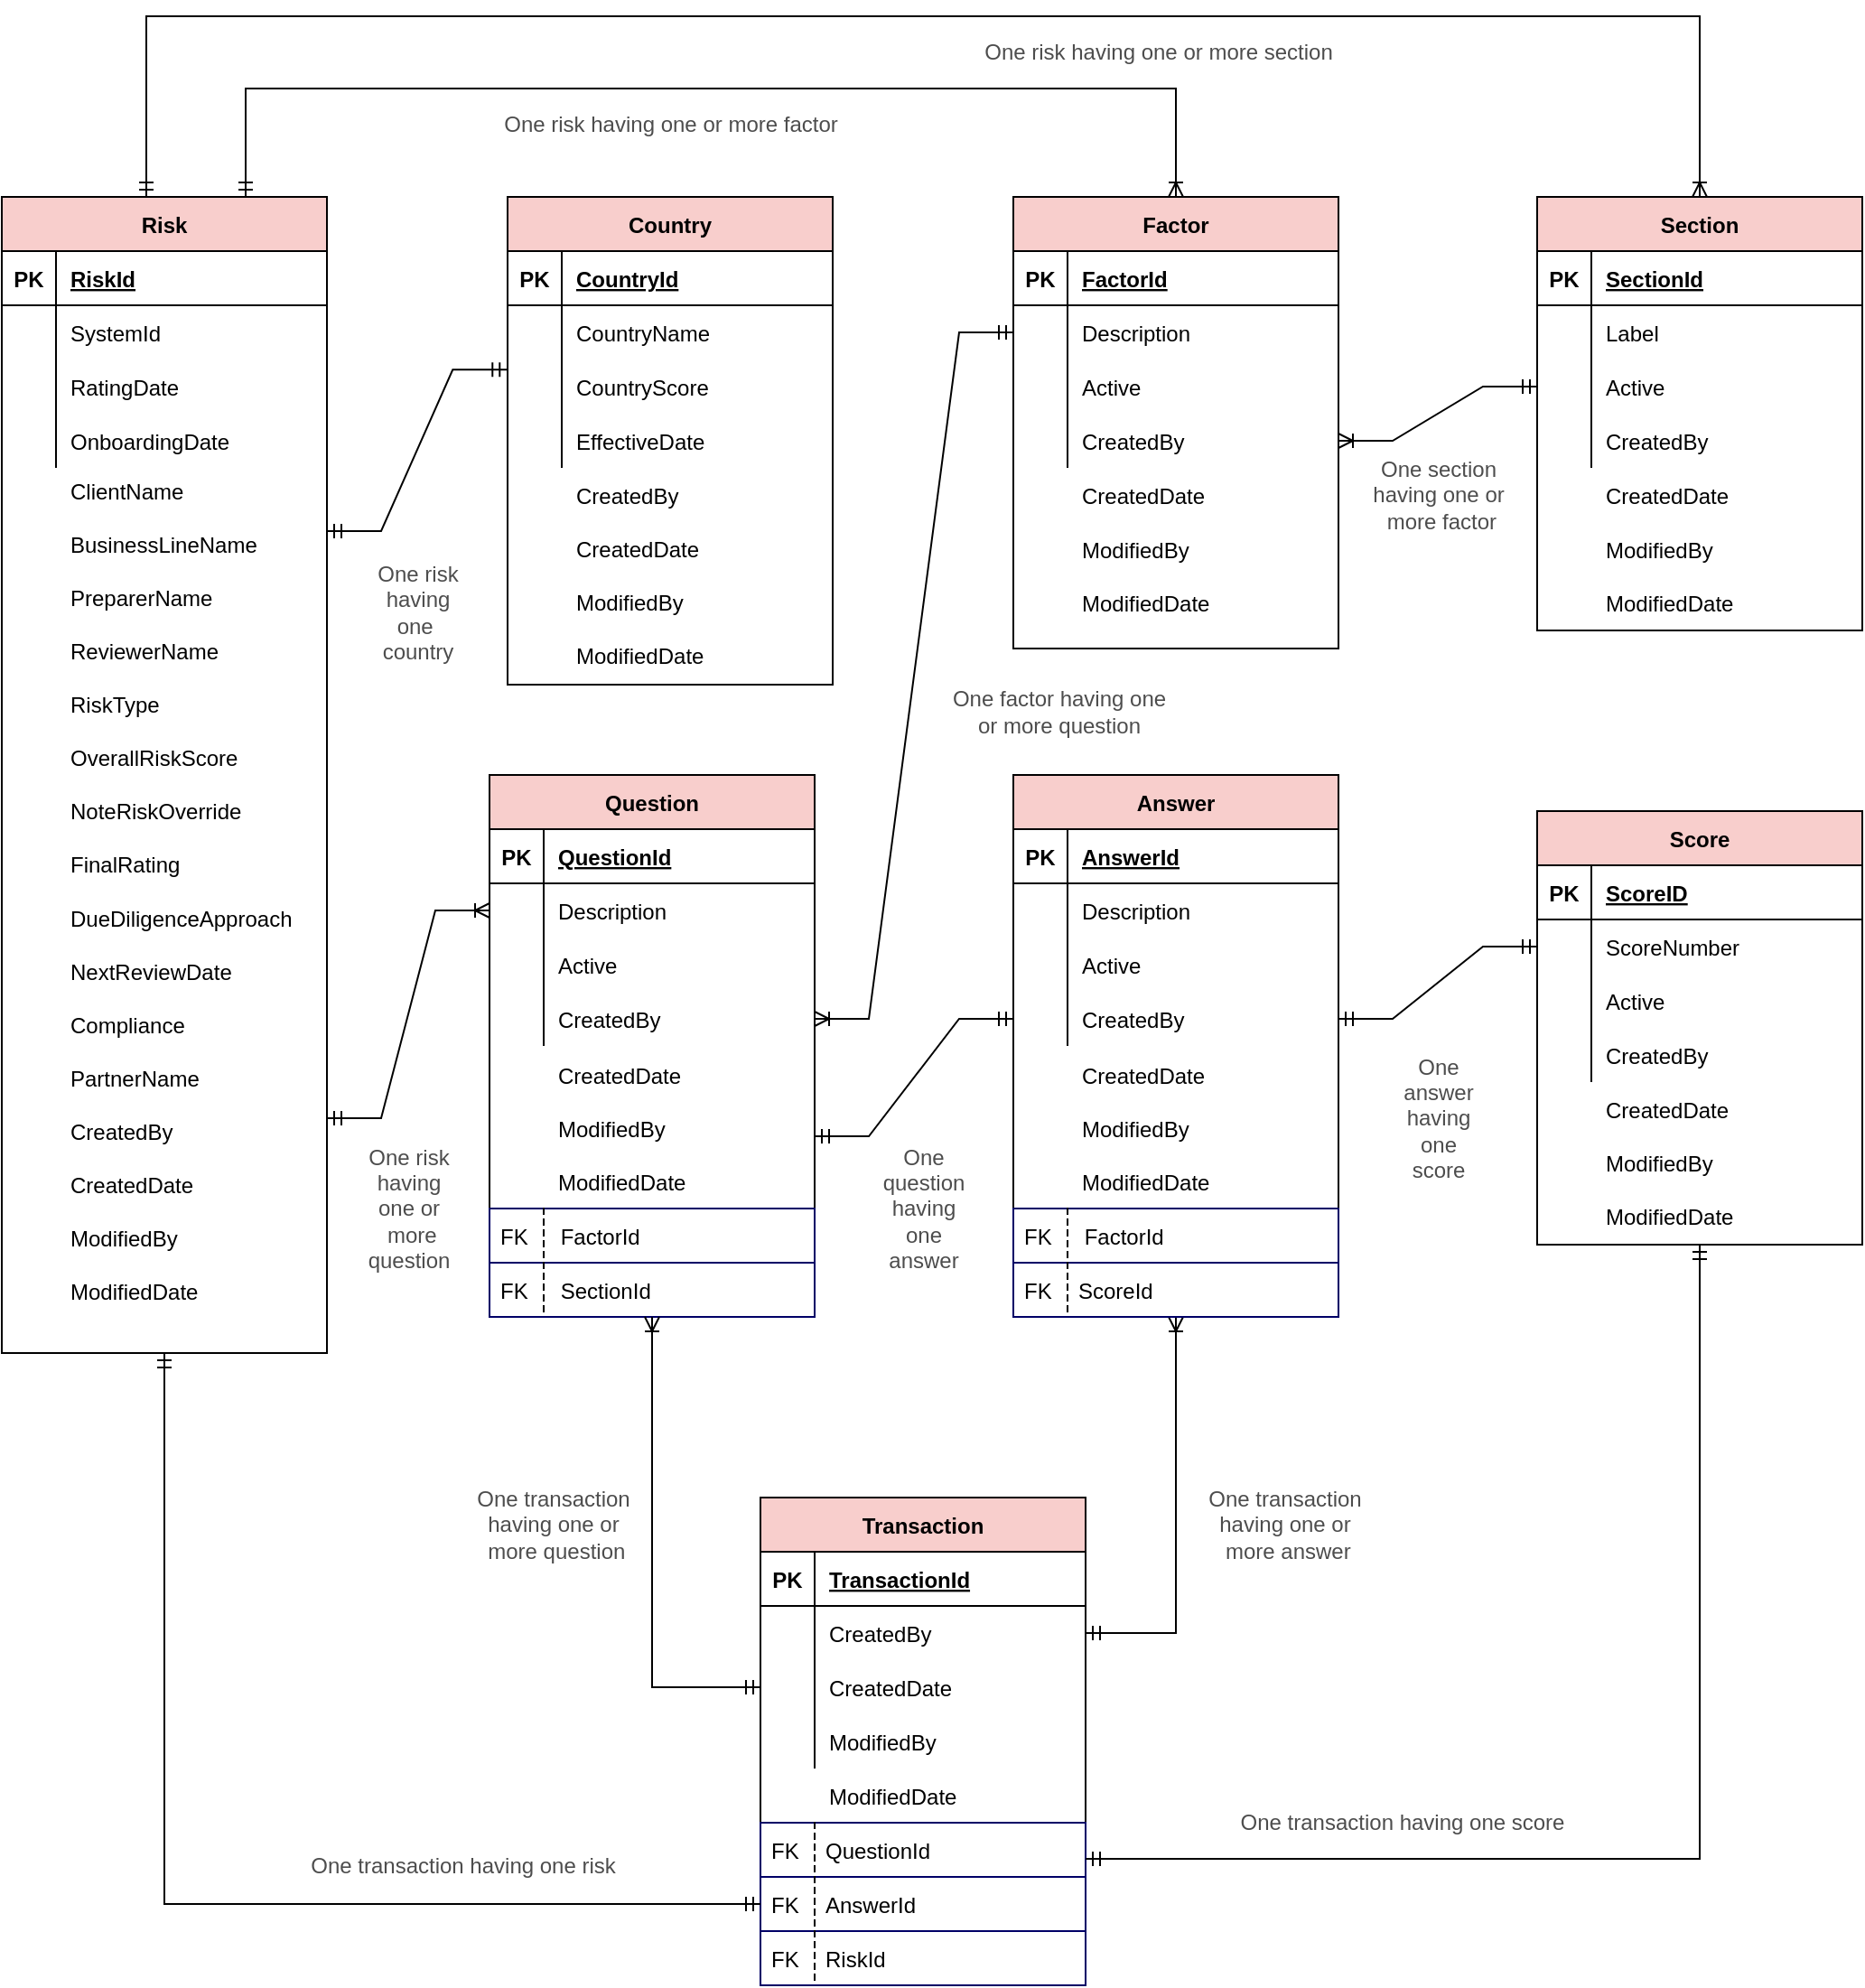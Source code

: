 <mxfile version="15.5.2" type="github">
  <diagram name="Page-1" id="e56a1550-8fbb-45ad-956c-1786394a9013">
    <mxGraphModel dx="1977" dy="1873" grid="1" gridSize="10" guides="1" tooltips="1" connect="1" arrows="1" fold="1" page="1" pageScale="1" pageWidth="1100" pageHeight="850" background="none" math="0" shadow="0">
      <root>
        <mxCell id="0" />
        <mxCell id="1" parent="0" />
        <mxCell id="z-8-TvUBXKNRUecBnekN-32" value="" style="group" vertex="1" connectable="0" parent="1">
          <mxGeometry x="30" y="40" width="180" height="640" as="geometry" />
        </mxCell>
        <mxCell id="z-8-TvUBXKNRUecBnekN-3" value="Risk" style="shape=table;startSize=30;container=1;collapsible=1;childLayout=tableLayout;fixedRows=1;rowLines=0;fontStyle=1;align=center;resizeLast=1;fillColor=#F8CECC;" vertex="1" parent="z-8-TvUBXKNRUecBnekN-32">
          <mxGeometry width="180" height="640" as="geometry" />
        </mxCell>
        <mxCell id="z-8-TvUBXKNRUecBnekN-4" value="" style="shape=partialRectangle;collapsible=0;dropTarget=0;pointerEvents=0;fillColor=none;top=0;left=0;bottom=1;right=0;points=[[0,0.5],[1,0.5]];portConstraint=eastwest;" vertex="1" parent="z-8-TvUBXKNRUecBnekN-3">
          <mxGeometry y="30" width="180" height="30" as="geometry" />
        </mxCell>
        <mxCell id="z-8-TvUBXKNRUecBnekN-5" value="PK" style="shape=partialRectangle;connectable=0;fillColor=none;top=0;left=0;bottom=0;right=0;fontStyle=1;overflow=hidden;" vertex="1" parent="z-8-TvUBXKNRUecBnekN-4">
          <mxGeometry width="30" height="30" as="geometry">
            <mxRectangle width="30" height="30" as="alternateBounds" />
          </mxGeometry>
        </mxCell>
        <mxCell id="z-8-TvUBXKNRUecBnekN-6" value="RiskId" style="shape=partialRectangle;connectable=0;fillColor=none;top=0;left=0;bottom=0;right=0;align=left;spacingLeft=6;fontStyle=5;overflow=hidden;" vertex="1" parent="z-8-TvUBXKNRUecBnekN-4">
          <mxGeometry x="30" width="150" height="30" as="geometry">
            <mxRectangle width="150" height="30" as="alternateBounds" />
          </mxGeometry>
        </mxCell>
        <mxCell id="z-8-TvUBXKNRUecBnekN-7" value="" style="shape=partialRectangle;collapsible=0;dropTarget=0;pointerEvents=0;fillColor=none;top=0;left=0;bottom=0;right=0;points=[[0,0.5],[1,0.5]];portConstraint=eastwest;" vertex="1" parent="z-8-TvUBXKNRUecBnekN-3">
          <mxGeometry y="60" width="180" height="30" as="geometry" />
        </mxCell>
        <mxCell id="z-8-TvUBXKNRUecBnekN-8" value="" style="shape=partialRectangle;connectable=0;fillColor=none;top=0;left=0;bottom=0;right=0;editable=1;overflow=hidden;" vertex="1" parent="z-8-TvUBXKNRUecBnekN-7">
          <mxGeometry width="30" height="30" as="geometry">
            <mxRectangle width="30" height="30" as="alternateBounds" />
          </mxGeometry>
        </mxCell>
        <mxCell id="z-8-TvUBXKNRUecBnekN-9" value="SystemId" style="shape=partialRectangle;connectable=0;fillColor=none;top=0;left=0;bottom=0;right=0;align=left;spacingLeft=6;overflow=hidden;" vertex="1" parent="z-8-TvUBXKNRUecBnekN-7">
          <mxGeometry x="30" width="150" height="30" as="geometry">
            <mxRectangle width="150" height="30" as="alternateBounds" />
          </mxGeometry>
        </mxCell>
        <mxCell id="z-8-TvUBXKNRUecBnekN-10" value="" style="shape=partialRectangle;collapsible=0;dropTarget=0;pointerEvents=0;fillColor=none;top=0;left=0;bottom=0;right=0;points=[[0,0.5],[1,0.5]];portConstraint=eastwest;" vertex="1" parent="z-8-TvUBXKNRUecBnekN-3">
          <mxGeometry y="90" width="180" height="30" as="geometry" />
        </mxCell>
        <mxCell id="z-8-TvUBXKNRUecBnekN-11" value="" style="shape=partialRectangle;connectable=0;fillColor=none;top=0;left=0;bottom=0;right=0;editable=1;overflow=hidden;" vertex="1" parent="z-8-TvUBXKNRUecBnekN-10">
          <mxGeometry width="30" height="30" as="geometry">
            <mxRectangle width="30" height="30" as="alternateBounds" />
          </mxGeometry>
        </mxCell>
        <mxCell id="z-8-TvUBXKNRUecBnekN-12" value="RatingDate" style="shape=partialRectangle;connectable=0;fillColor=none;top=0;left=0;bottom=0;right=0;align=left;spacingLeft=6;overflow=hidden;" vertex="1" parent="z-8-TvUBXKNRUecBnekN-10">
          <mxGeometry x="30" width="150" height="30" as="geometry">
            <mxRectangle width="150" height="30" as="alternateBounds" />
          </mxGeometry>
        </mxCell>
        <mxCell id="z-8-TvUBXKNRUecBnekN-13" value="" style="shape=partialRectangle;collapsible=0;dropTarget=0;pointerEvents=0;fillColor=none;top=0;left=0;bottom=0;right=0;points=[[0,0.5],[1,0.5]];portConstraint=eastwest;" vertex="1" parent="z-8-TvUBXKNRUecBnekN-3">
          <mxGeometry y="120" width="180" height="30" as="geometry" />
        </mxCell>
        <mxCell id="z-8-TvUBXKNRUecBnekN-14" value="" style="shape=partialRectangle;connectable=0;fillColor=none;top=0;left=0;bottom=0;right=0;editable=1;overflow=hidden;" vertex="1" parent="z-8-TvUBXKNRUecBnekN-13">
          <mxGeometry width="30" height="30" as="geometry">
            <mxRectangle width="30" height="30" as="alternateBounds" />
          </mxGeometry>
        </mxCell>
        <mxCell id="z-8-TvUBXKNRUecBnekN-15" value="OnboardingDate" style="shape=partialRectangle;connectable=0;fillColor=none;top=0;left=0;bottom=0;right=0;align=left;spacingLeft=6;overflow=hidden;" vertex="1" parent="z-8-TvUBXKNRUecBnekN-13">
          <mxGeometry x="30" width="150" height="30" as="geometry">
            <mxRectangle width="150" height="30" as="alternateBounds" />
          </mxGeometry>
        </mxCell>
        <mxCell id="z-8-TvUBXKNRUecBnekN-16" value="ClientName" style="shape=partialRectangle;connectable=0;fillColor=none;top=0;left=0;bottom=0;right=0;align=left;spacingLeft=6;overflow=hidden;" vertex="1" parent="z-8-TvUBXKNRUecBnekN-32">
          <mxGeometry x="30" y="147.692" width="150" height="29.538" as="geometry">
            <mxRectangle width="150" height="30" as="alternateBounds" />
          </mxGeometry>
        </mxCell>
        <mxCell id="z-8-TvUBXKNRUecBnekN-17" value="BusinessLineName" style="shape=partialRectangle;connectable=0;fillColor=none;top=0;left=0;bottom=0;right=0;align=left;spacingLeft=6;overflow=hidden;" vertex="1" parent="z-8-TvUBXKNRUecBnekN-32">
          <mxGeometry x="30" y="177.231" width="150" height="29.538" as="geometry">
            <mxRectangle width="150" height="30" as="alternateBounds" />
          </mxGeometry>
        </mxCell>
        <mxCell id="z-8-TvUBXKNRUecBnekN-18" value="RiskType" style="shape=partialRectangle;connectable=0;fillColor=none;top=0;left=0;bottom=0;right=0;align=left;spacingLeft=6;overflow=hidden;" vertex="1" parent="z-8-TvUBXKNRUecBnekN-32">
          <mxGeometry x="30" y="265.846" width="150" height="29.538" as="geometry">
            <mxRectangle width="150" height="30" as="alternateBounds" />
          </mxGeometry>
        </mxCell>
        <mxCell id="z-8-TvUBXKNRUecBnekN-19" value="OverallRiskScore" style="shape=partialRectangle;connectable=0;fillColor=none;top=0;left=0;bottom=0;right=0;align=left;spacingLeft=6;overflow=hidden;" vertex="1" parent="z-8-TvUBXKNRUecBnekN-32">
          <mxGeometry x="30" y="295.385" width="150" height="29.538" as="geometry">
            <mxRectangle width="150" height="30" as="alternateBounds" />
          </mxGeometry>
        </mxCell>
        <mxCell id="z-8-TvUBXKNRUecBnekN-20" value="PreparerName" style="shape=partialRectangle;connectable=0;fillColor=none;top=0;left=0;bottom=0;right=0;align=left;spacingLeft=6;overflow=hidden;" vertex="1" parent="z-8-TvUBXKNRUecBnekN-32">
          <mxGeometry x="30" y="206.769" width="150" height="29.538" as="geometry">
            <mxRectangle width="150" height="30" as="alternateBounds" />
          </mxGeometry>
        </mxCell>
        <mxCell id="z-8-TvUBXKNRUecBnekN-21" value="ReviewerName" style="shape=partialRectangle;connectable=0;fillColor=none;top=0;left=0;bottom=0;right=0;align=left;spacingLeft=6;overflow=hidden;" vertex="1" parent="z-8-TvUBXKNRUecBnekN-32">
          <mxGeometry x="30" y="236.308" width="150" height="29.538" as="geometry">
            <mxRectangle width="150" height="30" as="alternateBounds" />
          </mxGeometry>
        </mxCell>
        <mxCell id="z-8-TvUBXKNRUecBnekN-22" value="NoteRiskOverride" style="shape=partialRectangle;connectable=0;fillColor=none;top=0;left=0;bottom=0;right=0;align=left;spacingLeft=6;overflow=hidden;" vertex="1" parent="z-8-TvUBXKNRUecBnekN-32">
          <mxGeometry x="30" y="324.923" width="150" height="29.538" as="geometry">
            <mxRectangle width="150" height="30" as="alternateBounds" />
          </mxGeometry>
        </mxCell>
        <mxCell id="z-8-TvUBXKNRUecBnekN-23" value="DueDiligenceApproach" style="shape=partialRectangle;connectable=0;fillColor=none;top=0;left=0;bottom=0;right=0;align=left;spacingLeft=6;overflow=hidden;" vertex="1" parent="z-8-TvUBXKNRUecBnekN-32">
          <mxGeometry x="30" y="384" width="150" height="29.538" as="geometry">
            <mxRectangle width="150" height="30" as="alternateBounds" />
          </mxGeometry>
        </mxCell>
        <mxCell id="z-8-TvUBXKNRUecBnekN-24" value="FinalRating" style="shape=partialRectangle;connectable=0;fillColor=none;top=0;left=0;bottom=0;right=0;align=left;spacingLeft=6;overflow=hidden;" vertex="1" parent="z-8-TvUBXKNRUecBnekN-32">
          <mxGeometry x="30" y="354.462" width="150" height="29.538" as="geometry">
            <mxRectangle width="150" height="30" as="alternateBounds" />
          </mxGeometry>
        </mxCell>
        <mxCell id="z-8-TvUBXKNRUecBnekN-25" value="Compliance" style="shape=partialRectangle;connectable=0;fillColor=none;top=0;left=0;bottom=0;right=0;align=left;spacingLeft=6;overflow=hidden;" vertex="1" parent="z-8-TvUBXKNRUecBnekN-32">
          <mxGeometry x="30" y="443.077" width="150" height="29.538" as="geometry">
            <mxRectangle width="150" height="30" as="alternateBounds" />
          </mxGeometry>
        </mxCell>
        <mxCell id="z-8-TvUBXKNRUecBnekN-26" value="NextReviewDate" style="shape=partialRectangle;connectable=0;fillColor=none;top=0;left=0;bottom=0;right=0;align=left;spacingLeft=6;overflow=hidden;" vertex="1" parent="z-8-TvUBXKNRUecBnekN-32">
          <mxGeometry x="30" y="413.538" width="150" height="29.538" as="geometry">
            <mxRectangle width="150" height="30" as="alternateBounds" />
          </mxGeometry>
        </mxCell>
        <mxCell id="z-8-TvUBXKNRUecBnekN-27" value="PartnerName" style="shape=partialRectangle;connectable=0;fillColor=none;top=0;left=0;bottom=0;right=0;align=left;spacingLeft=6;overflow=hidden;" vertex="1" parent="z-8-TvUBXKNRUecBnekN-32">
          <mxGeometry x="30" y="472.615" width="150" height="29.538" as="geometry">
            <mxRectangle width="150" height="30" as="alternateBounds" />
          </mxGeometry>
        </mxCell>
        <mxCell id="z-8-TvUBXKNRUecBnekN-29" value="CreatedDate" style="shape=partialRectangle;connectable=0;fillColor=none;top=0;left=0;bottom=0;right=0;align=left;spacingLeft=6;overflow=hidden;" vertex="1" parent="z-8-TvUBXKNRUecBnekN-32">
          <mxGeometry x="30" y="531.692" width="150" height="29.538" as="geometry">
            <mxRectangle width="150" height="30" as="alternateBounds" />
          </mxGeometry>
        </mxCell>
        <mxCell id="z-8-TvUBXKNRUecBnekN-31" value="CreatedBy" style="shape=partialRectangle;connectable=0;fillColor=none;top=0;left=0;bottom=0;right=0;align=left;spacingLeft=6;overflow=hidden;" vertex="1" parent="z-8-TvUBXKNRUecBnekN-32">
          <mxGeometry x="30" y="502.154" width="150" height="29.538" as="geometry">
            <mxRectangle width="150" height="30" as="alternateBounds" />
          </mxGeometry>
        </mxCell>
        <mxCell id="z-8-TvUBXKNRUecBnekN-30" value="ModifiedBy" style="shape=partialRectangle;connectable=0;fillColor=none;top=0;left=0;bottom=0;right=0;align=left;spacingLeft=6;overflow=hidden;" vertex="1" parent="z-8-TvUBXKNRUecBnekN-32">
          <mxGeometry x="30" y="561.231" width="150" height="29.538" as="geometry">
            <mxRectangle width="150" height="30" as="alternateBounds" />
          </mxGeometry>
        </mxCell>
        <mxCell id="z-8-TvUBXKNRUecBnekN-28" value="ModifiedDate" style="shape=partialRectangle;connectable=0;fillColor=none;top=0;left=0;bottom=0;right=0;align=left;spacingLeft=6;overflow=hidden;" vertex="1" parent="z-8-TvUBXKNRUecBnekN-32">
          <mxGeometry x="30" y="590.769" width="150" height="29.538" as="geometry">
            <mxRectangle width="150" height="30" as="alternateBounds" />
          </mxGeometry>
        </mxCell>
        <mxCell id="z-8-TvUBXKNRUecBnekN-50" value="" style="group" vertex="1" connectable="0" parent="1">
          <mxGeometry x="310" y="40" width="180" height="270" as="geometry" />
        </mxCell>
        <mxCell id="z-8-TvUBXKNRUecBnekN-33" value="Country" style="shape=table;startSize=30;container=1;collapsible=1;childLayout=tableLayout;fixedRows=1;rowLines=0;fontStyle=1;align=center;resizeLast=1;fillColor=#F8CECC;" vertex="1" parent="z-8-TvUBXKNRUecBnekN-50">
          <mxGeometry width="180" height="270" as="geometry" />
        </mxCell>
        <mxCell id="z-8-TvUBXKNRUecBnekN-34" value="" style="shape=partialRectangle;collapsible=0;dropTarget=0;pointerEvents=0;fillColor=none;top=0;left=0;bottom=1;right=0;points=[[0,0.5],[1,0.5]];portConstraint=eastwest;" vertex="1" parent="z-8-TvUBXKNRUecBnekN-33">
          <mxGeometry y="30" width="180" height="30" as="geometry" />
        </mxCell>
        <mxCell id="z-8-TvUBXKNRUecBnekN-35" value="PK" style="shape=partialRectangle;connectable=0;fillColor=none;top=0;left=0;bottom=0;right=0;fontStyle=1;overflow=hidden;" vertex="1" parent="z-8-TvUBXKNRUecBnekN-34">
          <mxGeometry width="30" height="30" as="geometry">
            <mxRectangle width="30" height="30" as="alternateBounds" />
          </mxGeometry>
        </mxCell>
        <mxCell id="z-8-TvUBXKNRUecBnekN-36" value="CountryId" style="shape=partialRectangle;connectable=0;fillColor=none;top=0;left=0;bottom=0;right=0;align=left;spacingLeft=6;fontStyle=5;overflow=hidden;" vertex="1" parent="z-8-TvUBXKNRUecBnekN-34">
          <mxGeometry x="30" width="150" height="30" as="geometry">
            <mxRectangle width="150" height="30" as="alternateBounds" />
          </mxGeometry>
        </mxCell>
        <mxCell id="z-8-TvUBXKNRUecBnekN-37" value="" style="shape=partialRectangle;collapsible=0;dropTarget=0;pointerEvents=0;fillColor=none;top=0;left=0;bottom=0;right=0;points=[[0,0.5],[1,0.5]];portConstraint=eastwest;" vertex="1" parent="z-8-TvUBXKNRUecBnekN-33">
          <mxGeometry y="60" width="180" height="30" as="geometry" />
        </mxCell>
        <mxCell id="z-8-TvUBXKNRUecBnekN-38" value="" style="shape=partialRectangle;connectable=0;fillColor=none;top=0;left=0;bottom=0;right=0;editable=1;overflow=hidden;" vertex="1" parent="z-8-TvUBXKNRUecBnekN-37">
          <mxGeometry width="30" height="30" as="geometry">
            <mxRectangle width="30" height="30" as="alternateBounds" />
          </mxGeometry>
        </mxCell>
        <mxCell id="z-8-TvUBXKNRUecBnekN-39" value="CountryName" style="shape=partialRectangle;connectable=0;fillColor=none;top=0;left=0;bottom=0;right=0;align=left;spacingLeft=6;overflow=hidden;" vertex="1" parent="z-8-TvUBXKNRUecBnekN-37">
          <mxGeometry x="30" width="150" height="30" as="geometry">
            <mxRectangle width="150" height="30" as="alternateBounds" />
          </mxGeometry>
        </mxCell>
        <mxCell id="z-8-TvUBXKNRUecBnekN-40" value="" style="shape=partialRectangle;collapsible=0;dropTarget=0;pointerEvents=0;fillColor=none;top=0;left=0;bottom=0;right=0;points=[[0,0.5],[1,0.5]];portConstraint=eastwest;" vertex="1" parent="z-8-TvUBXKNRUecBnekN-33">
          <mxGeometry y="90" width="180" height="30" as="geometry" />
        </mxCell>
        <mxCell id="z-8-TvUBXKNRUecBnekN-41" value="" style="shape=partialRectangle;connectable=0;fillColor=none;top=0;left=0;bottom=0;right=0;editable=1;overflow=hidden;" vertex="1" parent="z-8-TvUBXKNRUecBnekN-40">
          <mxGeometry width="30" height="30" as="geometry">
            <mxRectangle width="30" height="30" as="alternateBounds" />
          </mxGeometry>
        </mxCell>
        <mxCell id="z-8-TvUBXKNRUecBnekN-42" value="CountryScore" style="shape=partialRectangle;connectable=0;fillColor=none;top=0;left=0;bottom=0;right=0;align=left;spacingLeft=6;overflow=hidden;" vertex="1" parent="z-8-TvUBXKNRUecBnekN-40">
          <mxGeometry x="30" width="150" height="30" as="geometry">
            <mxRectangle width="150" height="30" as="alternateBounds" />
          </mxGeometry>
        </mxCell>
        <mxCell id="z-8-TvUBXKNRUecBnekN-43" value="" style="shape=partialRectangle;collapsible=0;dropTarget=0;pointerEvents=0;fillColor=none;top=0;left=0;bottom=0;right=0;points=[[0,0.5],[1,0.5]];portConstraint=eastwest;" vertex="1" parent="z-8-TvUBXKNRUecBnekN-33">
          <mxGeometry y="120" width="180" height="30" as="geometry" />
        </mxCell>
        <mxCell id="z-8-TvUBXKNRUecBnekN-44" value="" style="shape=partialRectangle;connectable=0;fillColor=none;top=0;left=0;bottom=0;right=0;editable=1;overflow=hidden;" vertex="1" parent="z-8-TvUBXKNRUecBnekN-43">
          <mxGeometry width="30" height="30" as="geometry">
            <mxRectangle width="30" height="30" as="alternateBounds" />
          </mxGeometry>
        </mxCell>
        <mxCell id="z-8-TvUBXKNRUecBnekN-45" value="EffectiveDate" style="shape=partialRectangle;connectable=0;fillColor=none;top=0;left=0;bottom=0;right=0;align=left;spacingLeft=6;overflow=hidden;" vertex="1" parent="z-8-TvUBXKNRUecBnekN-43">
          <mxGeometry x="30" width="150" height="30" as="geometry">
            <mxRectangle width="150" height="30" as="alternateBounds" />
          </mxGeometry>
        </mxCell>
        <mxCell id="z-8-TvUBXKNRUecBnekN-46" value="CreatedBy" style="shape=partialRectangle;connectable=0;fillColor=none;top=0;left=0;bottom=0;right=0;align=left;spacingLeft=6;overflow=hidden;" vertex="1" parent="z-8-TvUBXKNRUecBnekN-50">
          <mxGeometry x="30" y="150.004" width="150" height="29.538" as="geometry">
            <mxRectangle width="150" height="30" as="alternateBounds" />
          </mxGeometry>
        </mxCell>
        <mxCell id="z-8-TvUBXKNRUecBnekN-47" value="CreatedDate" style="shape=partialRectangle;connectable=0;fillColor=none;top=0;left=0;bottom=0;right=0;align=left;spacingLeft=6;overflow=hidden;" vertex="1" parent="z-8-TvUBXKNRUecBnekN-50">
          <mxGeometry x="30" y="179.542" width="150" height="29.538" as="geometry">
            <mxRectangle width="150" height="30" as="alternateBounds" />
          </mxGeometry>
        </mxCell>
        <mxCell id="z-8-TvUBXKNRUecBnekN-48" value="ModifiedBy" style="shape=partialRectangle;connectable=0;fillColor=none;top=0;left=0;bottom=0;right=0;align=left;spacingLeft=6;overflow=hidden;" vertex="1" parent="z-8-TvUBXKNRUecBnekN-50">
          <mxGeometry x="30" y="209.081" width="150" height="29.538" as="geometry">
            <mxRectangle width="150" height="30" as="alternateBounds" />
          </mxGeometry>
        </mxCell>
        <mxCell id="z-8-TvUBXKNRUecBnekN-49" value="ModifiedDate" style="shape=partialRectangle;connectable=0;fillColor=none;top=0;left=0;bottom=0;right=0;align=left;spacingLeft=6;overflow=hidden;" vertex="1" parent="z-8-TvUBXKNRUecBnekN-50">
          <mxGeometry x="30" y="238.619" width="150" height="29.538" as="geometry">
            <mxRectangle width="150" height="30" as="alternateBounds" />
          </mxGeometry>
        </mxCell>
        <mxCell id="z-8-TvUBXKNRUecBnekN-73" value="" style="group" vertex="1" connectable="0" parent="1">
          <mxGeometry x="300" y="360" width="180" height="300.0" as="geometry" />
        </mxCell>
        <mxCell id="z-8-TvUBXKNRUecBnekN-55" value="Question" style="shape=table;startSize=30;container=1;collapsible=1;childLayout=tableLayout;fixedRows=1;rowLines=0;fontStyle=1;align=center;resizeLast=1;fillColor=#F8CECC;" vertex="1" parent="z-8-TvUBXKNRUecBnekN-73">
          <mxGeometry width="180" height="300" as="geometry" />
        </mxCell>
        <mxCell id="z-8-TvUBXKNRUecBnekN-56" value="" style="shape=partialRectangle;collapsible=0;dropTarget=0;pointerEvents=0;fillColor=none;top=0;left=0;bottom=1;right=0;points=[[0,0.5],[1,0.5]];portConstraint=eastwest;" vertex="1" parent="z-8-TvUBXKNRUecBnekN-55">
          <mxGeometry y="30" width="180" height="30" as="geometry" />
        </mxCell>
        <mxCell id="z-8-TvUBXKNRUecBnekN-57" value="PK" style="shape=partialRectangle;connectable=0;fillColor=none;top=0;left=0;bottom=0;right=0;fontStyle=1;overflow=hidden;" vertex="1" parent="z-8-TvUBXKNRUecBnekN-56">
          <mxGeometry width="30" height="30" as="geometry">
            <mxRectangle width="30" height="30" as="alternateBounds" />
          </mxGeometry>
        </mxCell>
        <mxCell id="z-8-TvUBXKNRUecBnekN-58" value="QuestionId" style="shape=partialRectangle;connectable=0;fillColor=none;top=0;left=0;bottom=0;right=0;align=left;spacingLeft=6;fontStyle=5;overflow=hidden;" vertex="1" parent="z-8-TvUBXKNRUecBnekN-56">
          <mxGeometry x="30" width="150" height="30" as="geometry">
            <mxRectangle width="150" height="30" as="alternateBounds" />
          </mxGeometry>
        </mxCell>
        <mxCell id="z-8-TvUBXKNRUecBnekN-59" value="" style="shape=partialRectangle;collapsible=0;dropTarget=0;pointerEvents=0;fillColor=none;top=0;left=0;bottom=0;right=0;points=[[0,0.5],[1,0.5]];portConstraint=eastwest;" vertex="1" parent="z-8-TvUBXKNRUecBnekN-55">
          <mxGeometry y="60" width="180" height="30" as="geometry" />
        </mxCell>
        <mxCell id="z-8-TvUBXKNRUecBnekN-60" value="" style="shape=partialRectangle;connectable=0;fillColor=none;top=0;left=0;bottom=0;right=0;editable=1;overflow=hidden;" vertex="1" parent="z-8-TvUBXKNRUecBnekN-59">
          <mxGeometry width="30" height="30" as="geometry">
            <mxRectangle width="30" height="30" as="alternateBounds" />
          </mxGeometry>
        </mxCell>
        <mxCell id="z-8-TvUBXKNRUecBnekN-61" value="Description" style="shape=partialRectangle;connectable=0;fillColor=none;top=0;left=0;bottom=0;right=0;align=left;spacingLeft=6;overflow=hidden;" vertex="1" parent="z-8-TvUBXKNRUecBnekN-59">
          <mxGeometry x="30" width="150" height="30" as="geometry">
            <mxRectangle width="150" height="30" as="alternateBounds" />
          </mxGeometry>
        </mxCell>
        <mxCell id="z-8-TvUBXKNRUecBnekN-62" value="" style="shape=partialRectangle;collapsible=0;dropTarget=0;pointerEvents=0;fillColor=none;top=0;left=0;bottom=0;right=0;points=[[0,0.5],[1,0.5]];portConstraint=eastwest;" vertex="1" parent="z-8-TvUBXKNRUecBnekN-55">
          <mxGeometry y="90" width="180" height="30" as="geometry" />
        </mxCell>
        <mxCell id="z-8-TvUBXKNRUecBnekN-63" value="" style="shape=partialRectangle;connectable=0;fillColor=none;top=0;left=0;bottom=0;right=0;editable=1;overflow=hidden;" vertex="1" parent="z-8-TvUBXKNRUecBnekN-62">
          <mxGeometry width="30" height="30" as="geometry">
            <mxRectangle width="30" height="30" as="alternateBounds" />
          </mxGeometry>
        </mxCell>
        <mxCell id="z-8-TvUBXKNRUecBnekN-64" value="Active" style="shape=partialRectangle;connectable=0;fillColor=none;top=0;left=0;bottom=0;right=0;align=left;spacingLeft=6;overflow=hidden;" vertex="1" parent="z-8-TvUBXKNRUecBnekN-62">
          <mxGeometry x="30" width="150" height="30" as="geometry">
            <mxRectangle width="150" height="30" as="alternateBounds" />
          </mxGeometry>
        </mxCell>
        <mxCell id="z-8-TvUBXKNRUecBnekN-65" value="" style="shape=partialRectangle;collapsible=0;dropTarget=0;pointerEvents=0;fillColor=none;top=0;left=0;bottom=0;right=0;points=[[0,0.5],[1,0.5]];portConstraint=eastwest;" vertex="1" parent="z-8-TvUBXKNRUecBnekN-55">
          <mxGeometry y="120" width="180" height="30" as="geometry" />
        </mxCell>
        <mxCell id="z-8-TvUBXKNRUecBnekN-66" value="" style="shape=partialRectangle;connectable=0;fillColor=none;top=0;left=0;bottom=0;right=0;editable=1;overflow=hidden;" vertex="1" parent="z-8-TvUBXKNRUecBnekN-65">
          <mxGeometry width="30" height="30" as="geometry">
            <mxRectangle width="30" height="30" as="alternateBounds" />
          </mxGeometry>
        </mxCell>
        <mxCell id="z-8-TvUBXKNRUecBnekN-67" value="CreatedBy" style="shape=partialRectangle;connectable=0;fillColor=none;top=0;left=0;bottom=0;right=0;align=left;spacingLeft=6;overflow=hidden;" vertex="1" parent="z-8-TvUBXKNRUecBnekN-65">
          <mxGeometry x="30" width="150" height="30" as="geometry">
            <mxRectangle width="150" height="30" as="alternateBounds" />
          </mxGeometry>
        </mxCell>
        <mxCell id="z-8-TvUBXKNRUecBnekN-68" value="ModifiedBy" style="shape=partialRectangle;connectable=0;fillColor=none;top=0;left=0;bottom=0;right=0;align=left;spacingLeft=6;overflow=hidden;" vertex="1" parent="z-8-TvUBXKNRUecBnekN-73">
          <mxGeometry x="30" y="180.921" width="150" height="29.538" as="geometry">
            <mxRectangle width="150" height="30" as="alternateBounds" />
          </mxGeometry>
        </mxCell>
        <mxCell id="z-8-TvUBXKNRUecBnekN-69" value="ModifiedDate" style="shape=partialRectangle;connectable=0;fillColor=none;top=0;left=0;bottom=0;right=0;align=left;spacingLeft=6;overflow=hidden;" vertex="1" parent="z-8-TvUBXKNRUecBnekN-73">
          <mxGeometry x="30" y="210.459" width="150" height="29.538" as="geometry">
            <mxRectangle width="150" height="30" as="alternateBounds" />
          </mxGeometry>
        </mxCell>
        <mxCell id="z-8-TvUBXKNRUecBnekN-72" value="CreatedDate" style="shape=partialRectangle;connectable=0;fillColor=none;top=0;left=0;bottom=0;right=0;align=left;spacingLeft=6;overflow=hidden;" vertex="1" parent="z-8-TvUBXKNRUecBnekN-73">
          <mxGeometry x="30" y="150.92" width="150" height="30" as="geometry">
            <mxRectangle width="150" height="30" as="alternateBounds" />
          </mxGeometry>
        </mxCell>
        <mxCell id="z-8-TvUBXKNRUecBnekN-98" value=" FactorId" style="shape=partialRectangle;fillColor=none;align=left;verticalAlign=middle;strokeColor=#000066;spacingLeft=34;rotatable=0;points=[[0,0.5],[1,0.5]];portConstraint=eastwest;dropTarget=0;shadow=0;" vertex="1" parent="z-8-TvUBXKNRUecBnekN-73">
          <mxGeometry y="240" width="180" height="30" as="geometry" />
        </mxCell>
        <mxCell id="z-8-TvUBXKNRUecBnekN-99" value="FK" style="shape=partialRectangle;top=0;left=0;bottom=0;fillColor=none;stokeWidth=1;dashed=1;align=left;verticalAlign=middle;spacingLeft=4;spacingRight=4;overflow=hidden;rotatable=0;points=[];portConstraint=eastwest;part=1;" vertex="1" connectable="0" parent="z-8-TvUBXKNRUecBnekN-98">
          <mxGeometry width="30" height="30" as="geometry" />
        </mxCell>
        <mxCell id="z-8-TvUBXKNRUecBnekN-100" value=" SectionId" style="shape=partialRectangle;fillColor=none;align=left;verticalAlign=middle;strokeColor=#000066;spacingLeft=34;rotatable=0;points=[[0,0.5],[1,0.5]];portConstraint=eastwest;dropTarget=0;" vertex="1" parent="z-8-TvUBXKNRUecBnekN-73">
          <mxGeometry y="270" width="180" height="30" as="geometry" />
        </mxCell>
        <mxCell id="z-8-TvUBXKNRUecBnekN-101" value="FK" style="shape=partialRectangle;top=0;left=0;bottom=0;fillColor=none;stokeWidth=1;dashed=1;align=left;verticalAlign=middle;spacingLeft=4;spacingRight=4;overflow=hidden;rotatable=0;points=[];portConstraint=eastwest;part=1;" vertex="1" connectable="0" parent="z-8-TvUBXKNRUecBnekN-100">
          <mxGeometry width="30" height="30" as="geometry" />
        </mxCell>
        <mxCell id="z-8-TvUBXKNRUecBnekN-118" value="" style="group" vertex="1" connectable="0" parent="1">
          <mxGeometry x="590" y="40" width="180" height="250" as="geometry" />
        </mxCell>
        <mxCell id="z-8-TvUBXKNRUecBnekN-102" value="Factor" style="shape=table;startSize=30;container=1;collapsible=1;childLayout=tableLayout;fixedRows=1;rowLines=0;fontStyle=1;align=center;resizeLast=1;fillColor=#F8CECC;" vertex="1" parent="z-8-TvUBXKNRUecBnekN-118">
          <mxGeometry width="180" height="250" as="geometry">
            <mxRectangle width="70" height="30" as="alternateBounds" />
          </mxGeometry>
        </mxCell>
        <mxCell id="z-8-TvUBXKNRUecBnekN-103" value="" style="shape=partialRectangle;collapsible=0;dropTarget=0;pointerEvents=0;fillColor=none;top=0;left=0;bottom=1;right=0;points=[[0,0.5],[1,0.5]];portConstraint=eastwest;" vertex="1" parent="z-8-TvUBXKNRUecBnekN-102">
          <mxGeometry y="30" width="180" height="30" as="geometry" />
        </mxCell>
        <mxCell id="z-8-TvUBXKNRUecBnekN-104" value="PK" style="shape=partialRectangle;connectable=0;fillColor=none;top=0;left=0;bottom=0;right=0;fontStyle=1;overflow=hidden;" vertex="1" parent="z-8-TvUBXKNRUecBnekN-103">
          <mxGeometry width="30" height="30" as="geometry">
            <mxRectangle width="30" height="30" as="alternateBounds" />
          </mxGeometry>
        </mxCell>
        <mxCell id="z-8-TvUBXKNRUecBnekN-105" value="FactorId" style="shape=partialRectangle;connectable=0;fillColor=none;top=0;left=0;bottom=0;right=0;align=left;spacingLeft=6;fontStyle=5;overflow=hidden;" vertex="1" parent="z-8-TvUBXKNRUecBnekN-103">
          <mxGeometry x="30" width="150" height="30" as="geometry">
            <mxRectangle width="150" height="30" as="alternateBounds" />
          </mxGeometry>
        </mxCell>
        <mxCell id="z-8-TvUBXKNRUecBnekN-106" value="" style="shape=partialRectangle;collapsible=0;dropTarget=0;pointerEvents=0;fillColor=none;top=0;left=0;bottom=0;right=0;points=[[0,0.5],[1,0.5]];portConstraint=eastwest;" vertex="1" parent="z-8-TvUBXKNRUecBnekN-102">
          <mxGeometry y="60" width="180" height="30" as="geometry" />
        </mxCell>
        <mxCell id="z-8-TvUBXKNRUecBnekN-107" value="" style="shape=partialRectangle;connectable=0;fillColor=none;top=0;left=0;bottom=0;right=0;editable=1;overflow=hidden;" vertex="1" parent="z-8-TvUBXKNRUecBnekN-106">
          <mxGeometry width="30" height="30" as="geometry">
            <mxRectangle width="30" height="30" as="alternateBounds" />
          </mxGeometry>
        </mxCell>
        <mxCell id="z-8-TvUBXKNRUecBnekN-108" value="Description" style="shape=partialRectangle;connectable=0;fillColor=none;top=0;left=0;bottom=0;right=0;align=left;spacingLeft=6;overflow=hidden;" vertex="1" parent="z-8-TvUBXKNRUecBnekN-106">
          <mxGeometry x="30" width="150" height="30" as="geometry">
            <mxRectangle width="150" height="30" as="alternateBounds" />
          </mxGeometry>
        </mxCell>
        <mxCell id="z-8-TvUBXKNRUecBnekN-109" value="" style="shape=partialRectangle;collapsible=0;dropTarget=0;pointerEvents=0;fillColor=none;top=0;left=0;bottom=0;right=0;points=[[0,0.5],[1,0.5]];portConstraint=eastwest;" vertex="1" parent="z-8-TvUBXKNRUecBnekN-102">
          <mxGeometry y="90" width="180" height="30" as="geometry" />
        </mxCell>
        <mxCell id="z-8-TvUBXKNRUecBnekN-110" value="" style="shape=partialRectangle;connectable=0;fillColor=none;top=0;left=0;bottom=0;right=0;editable=1;overflow=hidden;" vertex="1" parent="z-8-TvUBXKNRUecBnekN-109">
          <mxGeometry width="30" height="30" as="geometry">
            <mxRectangle width="30" height="30" as="alternateBounds" />
          </mxGeometry>
        </mxCell>
        <mxCell id="z-8-TvUBXKNRUecBnekN-111" value="Active" style="shape=partialRectangle;connectable=0;fillColor=none;top=0;left=0;bottom=0;right=0;align=left;spacingLeft=6;overflow=hidden;" vertex="1" parent="z-8-TvUBXKNRUecBnekN-109">
          <mxGeometry x="30" width="150" height="30" as="geometry">
            <mxRectangle width="150" height="30" as="alternateBounds" />
          </mxGeometry>
        </mxCell>
        <mxCell id="z-8-TvUBXKNRUecBnekN-112" value="" style="shape=partialRectangle;collapsible=0;dropTarget=0;pointerEvents=0;fillColor=none;top=0;left=0;bottom=0;right=0;points=[[0,0.5],[1,0.5]];portConstraint=eastwest;" vertex="1" parent="z-8-TvUBXKNRUecBnekN-102">
          <mxGeometry y="120" width="180" height="30" as="geometry" />
        </mxCell>
        <mxCell id="z-8-TvUBXKNRUecBnekN-113" value="" style="shape=partialRectangle;connectable=0;fillColor=none;top=0;left=0;bottom=0;right=0;editable=1;overflow=hidden;" vertex="1" parent="z-8-TvUBXKNRUecBnekN-112">
          <mxGeometry width="30" height="30" as="geometry">
            <mxRectangle width="30" height="30" as="alternateBounds" />
          </mxGeometry>
        </mxCell>
        <mxCell id="z-8-TvUBXKNRUecBnekN-114" value="CreatedBy" style="shape=partialRectangle;connectable=0;fillColor=none;top=0;left=0;bottom=0;right=0;align=left;spacingLeft=6;overflow=hidden;" vertex="1" parent="z-8-TvUBXKNRUecBnekN-112">
          <mxGeometry x="30" width="150" height="30" as="geometry">
            <mxRectangle width="150" height="30" as="alternateBounds" />
          </mxGeometry>
        </mxCell>
        <mxCell id="z-8-TvUBXKNRUecBnekN-115" value="CreatedDate" style="shape=partialRectangle;connectable=0;fillColor=none;top=0;left=0;bottom=0;right=0;align=left;spacingLeft=6;overflow=hidden;" vertex="1" parent="z-8-TvUBXKNRUecBnekN-118">
          <mxGeometry x="30" y="150" width="150" height="30" as="geometry">
            <mxRectangle width="150" height="30" as="alternateBounds" />
          </mxGeometry>
        </mxCell>
        <mxCell id="z-8-TvUBXKNRUecBnekN-116" value="ModifiedBy" style="shape=partialRectangle;connectable=0;fillColor=none;top=0;left=0;bottom=0;right=0;align=left;spacingLeft=6;overflow=hidden;" vertex="1" parent="z-8-TvUBXKNRUecBnekN-118">
          <mxGeometry x="30" y="180.001" width="150" height="29.538" as="geometry">
            <mxRectangle width="150" height="30" as="alternateBounds" />
          </mxGeometry>
        </mxCell>
        <mxCell id="z-8-TvUBXKNRUecBnekN-117" value="ModifiedDate" style="shape=partialRectangle;connectable=0;fillColor=none;top=0;left=0;bottom=0;right=0;align=left;spacingLeft=6;overflow=hidden;" vertex="1" parent="z-8-TvUBXKNRUecBnekN-118">
          <mxGeometry x="30" y="209.539" width="150" height="29.538" as="geometry">
            <mxRectangle width="150" height="30" as="alternateBounds" />
          </mxGeometry>
        </mxCell>
        <mxCell id="z-8-TvUBXKNRUecBnekN-135" value="" style="group" vertex="1" connectable="0" parent="1">
          <mxGeometry x="880" y="40" width="180" height="240" as="geometry" />
        </mxCell>
        <mxCell id="z-8-TvUBXKNRUecBnekN-119" value="Section" style="shape=table;startSize=30;container=1;collapsible=1;childLayout=tableLayout;fixedRows=1;rowLines=0;fontStyle=1;align=center;resizeLast=1;fillColor=#F8CECC;" vertex="1" parent="z-8-TvUBXKNRUecBnekN-135">
          <mxGeometry width="180" height="240" as="geometry" />
        </mxCell>
        <mxCell id="z-8-TvUBXKNRUecBnekN-120" value="" style="shape=partialRectangle;collapsible=0;dropTarget=0;pointerEvents=0;fillColor=none;top=0;left=0;bottom=1;right=0;points=[[0,0.5],[1,0.5]];portConstraint=eastwest;" vertex="1" parent="z-8-TvUBXKNRUecBnekN-119">
          <mxGeometry y="30" width="180" height="30" as="geometry" />
        </mxCell>
        <mxCell id="z-8-TvUBXKNRUecBnekN-121" value="PK" style="shape=partialRectangle;connectable=0;fillColor=none;top=0;left=0;bottom=0;right=0;fontStyle=1;overflow=hidden;" vertex="1" parent="z-8-TvUBXKNRUecBnekN-120">
          <mxGeometry width="30" height="30" as="geometry">
            <mxRectangle width="30" height="30" as="alternateBounds" />
          </mxGeometry>
        </mxCell>
        <mxCell id="z-8-TvUBXKNRUecBnekN-122" value="SectionId" style="shape=partialRectangle;connectable=0;fillColor=none;top=0;left=0;bottom=0;right=0;align=left;spacingLeft=6;fontStyle=5;overflow=hidden;" vertex="1" parent="z-8-TvUBXKNRUecBnekN-120">
          <mxGeometry x="30" width="150" height="30" as="geometry">
            <mxRectangle width="150" height="30" as="alternateBounds" />
          </mxGeometry>
        </mxCell>
        <mxCell id="z-8-TvUBXKNRUecBnekN-123" value="" style="shape=partialRectangle;collapsible=0;dropTarget=0;pointerEvents=0;fillColor=none;top=0;left=0;bottom=0;right=0;points=[[0,0.5],[1,0.5]];portConstraint=eastwest;" vertex="1" parent="z-8-TvUBXKNRUecBnekN-119">
          <mxGeometry y="60" width="180" height="30" as="geometry" />
        </mxCell>
        <mxCell id="z-8-TvUBXKNRUecBnekN-124" value="" style="shape=partialRectangle;connectable=0;fillColor=none;top=0;left=0;bottom=0;right=0;editable=1;overflow=hidden;" vertex="1" parent="z-8-TvUBXKNRUecBnekN-123">
          <mxGeometry width="30" height="30" as="geometry">
            <mxRectangle width="30" height="30" as="alternateBounds" />
          </mxGeometry>
        </mxCell>
        <mxCell id="z-8-TvUBXKNRUecBnekN-125" value="Label" style="shape=partialRectangle;connectable=0;fillColor=none;top=0;left=0;bottom=0;right=0;align=left;spacingLeft=6;overflow=hidden;" vertex="1" parent="z-8-TvUBXKNRUecBnekN-123">
          <mxGeometry x="30" width="150" height="30" as="geometry">
            <mxRectangle width="150" height="30" as="alternateBounds" />
          </mxGeometry>
        </mxCell>
        <mxCell id="z-8-TvUBXKNRUecBnekN-126" value="" style="shape=partialRectangle;collapsible=0;dropTarget=0;pointerEvents=0;fillColor=none;top=0;left=0;bottom=0;right=0;points=[[0,0.5],[1,0.5]];portConstraint=eastwest;" vertex="1" parent="z-8-TvUBXKNRUecBnekN-119">
          <mxGeometry y="90" width="180" height="30" as="geometry" />
        </mxCell>
        <mxCell id="z-8-TvUBXKNRUecBnekN-127" value="" style="shape=partialRectangle;connectable=0;fillColor=none;top=0;left=0;bottom=0;right=0;editable=1;overflow=hidden;" vertex="1" parent="z-8-TvUBXKNRUecBnekN-126">
          <mxGeometry width="30" height="30" as="geometry">
            <mxRectangle width="30" height="30" as="alternateBounds" />
          </mxGeometry>
        </mxCell>
        <mxCell id="z-8-TvUBXKNRUecBnekN-128" value="Active" style="shape=partialRectangle;connectable=0;fillColor=none;top=0;left=0;bottom=0;right=0;align=left;spacingLeft=6;overflow=hidden;" vertex="1" parent="z-8-TvUBXKNRUecBnekN-126">
          <mxGeometry x="30" width="150" height="30" as="geometry">
            <mxRectangle width="150" height="30" as="alternateBounds" />
          </mxGeometry>
        </mxCell>
        <mxCell id="z-8-TvUBXKNRUecBnekN-129" value="" style="shape=partialRectangle;collapsible=0;dropTarget=0;pointerEvents=0;fillColor=none;top=0;left=0;bottom=0;right=0;points=[[0,0.5],[1,0.5]];portConstraint=eastwest;" vertex="1" parent="z-8-TvUBXKNRUecBnekN-119">
          <mxGeometry y="120" width="180" height="30" as="geometry" />
        </mxCell>
        <mxCell id="z-8-TvUBXKNRUecBnekN-130" value="" style="shape=partialRectangle;connectable=0;fillColor=none;top=0;left=0;bottom=0;right=0;editable=1;overflow=hidden;" vertex="1" parent="z-8-TvUBXKNRUecBnekN-129">
          <mxGeometry width="30" height="30" as="geometry">
            <mxRectangle width="30" height="30" as="alternateBounds" />
          </mxGeometry>
        </mxCell>
        <mxCell id="z-8-TvUBXKNRUecBnekN-131" value="CreatedBy" style="shape=partialRectangle;connectable=0;fillColor=none;top=0;left=0;bottom=0;right=0;align=left;spacingLeft=6;overflow=hidden;" vertex="1" parent="z-8-TvUBXKNRUecBnekN-129">
          <mxGeometry x="30" width="150" height="30" as="geometry">
            <mxRectangle width="150" height="30" as="alternateBounds" />
          </mxGeometry>
        </mxCell>
        <mxCell id="z-8-TvUBXKNRUecBnekN-132" value="CreatedDate" style="shape=partialRectangle;connectable=0;fillColor=none;top=0;left=0;bottom=0;right=0;align=left;spacingLeft=6;overflow=hidden;" vertex="1" parent="z-8-TvUBXKNRUecBnekN-135">
          <mxGeometry x="30" y="150" width="150" height="30" as="geometry">
            <mxRectangle width="150" height="30" as="alternateBounds" />
          </mxGeometry>
        </mxCell>
        <mxCell id="z-8-TvUBXKNRUecBnekN-133" value="ModifiedBy" style="shape=partialRectangle;connectable=0;fillColor=none;top=0;left=0;bottom=0;right=0;align=left;spacingLeft=6;overflow=hidden;" vertex="1" parent="z-8-TvUBXKNRUecBnekN-135">
          <mxGeometry x="30" y="180.001" width="150" height="29.538" as="geometry">
            <mxRectangle width="150" height="30" as="alternateBounds" />
          </mxGeometry>
        </mxCell>
        <mxCell id="z-8-TvUBXKNRUecBnekN-134" value="ModifiedDate" style="shape=partialRectangle;connectable=0;fillColor=none;top=0;left=0;bottom=0;right=0;align=left;spacingLeft=6;overflow=hidden;" vertex="1" parent="z-8-TvUBXKNRUecBnekN-135">
          <mxGeometry x="30" y="209.539" width="150" height="29.538" as="geometry">
            <mxRectangle width="150" height="30" as="alternateBounds" />
          </mxGeometry>
        </mxCell>
        <mxCell id="z-8-TvUBXKNRUecBnekN-177" value="" style="group" vertex="1" connectable="0" parent="1">
          <mxGeometry x="880" y="380" width="180" height="240" as="geometry" />
        </mxCell>
        <mxCell id="z-8-TvUBXKNRUecBnekN-161" value="Score" style="shape=table;startSize=30;container=1;collapsible=1;childLayout=tableLayout;fixedRows=1;rowLines=0;fontStyle=1;align=center;resizeLast=1;fillColor=#F8CECC;" vertex="1" parent="z-8-TvUBXKNRUecBnekN-177">
          <mxGeometry width="180" height="240" as="geometry" />
        </mxCell>
        <mxCell id="z-8-TvUBXKNRUecBnekN-162" value="" style="shape=partialRectangle;collapsible=0;dropTarget=0;pointerEvents=0;fillColor=none;top=0;left=0;bottom=1;right=0;points=[[0,0.5],[1,0.5]];portConstraint=eastwest;" vertex="1" parent="z-8-TvUBXKNRUecBnekN-161">
          <mxGeometry y="30" width="180" height="30" as="geometry" />
        </mxCell>
        <mxCell id="z-8-TvUBXKNRUecBnekN-163" value="PK" style="shape=partialRectangle;connectable=0;fillColor=none;top=0;left=0;bottom=0;right=0;fontStyle=1;overflow=hidden;" vertex="1" parent="z-8-TvUBXKNRUecBnekN-162">
          <mxGeometry width="30" height="30" as="geometry">
            <mxRectangle width="30" height="30" as="alternateBounds" />
          </mxGeometry>
        </mxCell>
        <mxCell id="z-8-TvUBXKNRUecBnekN-164" value="ScoreID" style="shape=partialRectangle;connectable=0;fillColor=none;top=0;left=0;bottom=0;right=0;align=left;spacingLeft=6;fontStyle=5;overflow=hidden;" vertex="1" parent="z-8-TvUBXKNRUecBnekN-162">
          <mxGeometry x="30" width="150" height="30" as="geometry">
            <mxRectangle width="150" height="30" as="alternateBounds" />
          </mxGeometry>
        </mxCell>
        <mxCell id="z-8-TvUBXKNRUecBnekN-165" value="" style="shape=partialRectangle;collapsible=0;dropTarget=0;pointerEvents=0;fillColor=none;top=0;left=0;bottom=0;right=0;points=[[0,0.5],[1,0.5]];portConstraint=eastwest;" vertex="1" parent="z-8-TvUBXKNRUecBnekN-161">
          <mxGeometry y="60" width="180" height="30" as="geometry" />
        </mxCell>
        <mxCell id="z-8-TvUBXKNRUecBnekN-166" value="" style="shape=partialRectangle;connectable=0;fillColor=none;top=0;left=0;bottom=0;right=0;editable=1;overflow=hidden;" vertex="1" parent="z-8-TvUBXKNRUecBnekN-165">
          <mxGeometry width="30" height="30" as="geometry">
            <mxRectangle width="30" height="30" as="alternateBounds" />
          </mxGeometry>
        </mxCell>
        <mxCell id="z-8-TvUBXKNRUecBnekN-167" value="ScoreNumber" style="shape=partialRectangle;connectable=0;fillColor=none;top=0;left=0;bottom=0;right=0;align=left;spacingLeft=6;overflow=hidden;" vertex="1" parent="z-8-TvUBXKNRUecBnekN-165">
          <mxGeometry x="30" width="150" height="30" as="geometry">
            <mxRectangle width="150" height="30" as="alternateBounds" />
          </mxGeometry>
        </mxCell>
        <mxCell id="z-8-TvUBXKNRUecBnekN-168" value="" style="shape=partialRectangle;collapsible=0;dropTarget=0;pointerEvents=0;fillColor=none;top=0;left=0;bottom=0;right=0;points=[[0,0.5],[1,0.5]];portConstraint=eastwest;" vertex="1" parent="z-8-TvUBXKNRUecBnekN-161">
          <mxGeometry y="90" width="180" height="30" as="geometry" />
        </mxCell>
        <mxCell id="z-8-TvUBXKNRUecBnekN-169" value="" style="shape=partialRectangle;connectable=0;fillColor=none;top=0;left=0;bottom=0;right=0;editable=1;overflow=hidden;" vertex="1" parent="z-8-TvUBXKNRUecBnekN-168">
          <mxGeometry width="30" height="30" as="geometry">
            <mxRectangle width="30" height="30" as="alternateBounds" />
          </mxGeometry>
        </mxCell>
        <mxCell id="z-8-TvUBXKNRUecBnekN-170" value="Active" style="shape=partialRectangle;connectable=0;fillColor=none;top=0;left=0;bottom=0;right=0;align=left;spacingLeft=6;overflow=hidden;" vertex="1" parent="z-8-TvUBXKNRUecBnekN-168">
          <mxGeometry x="30" width="150" height="30" as="geometry">
            <mxRectangle width="150" height="30" as="alternateBounds" />
          </mxGeometry>
        </mxCell>
        <mxCell id="z-8-TvUBXKNRUecBnekN-171" value="" style="shape=partialRectangle;collapsible=0;dropTarget=0;pointerEvents=0;fillColor=none;top=0;left=0;bottom=0;right=0;points=[[0,0.5],[1,0.5]];portConstraint=eastwest;" vertex="1" parent="z-8-TvUBXKNRUecBnekN-161">
          <mxGeometry y="120" width="180" height="30" as="geometry" />
        </mxCell>
        <mxCell id="z-8-TvUBXKNRUecBnekN-172" value="" style="shape=partialRectangle;connectable=0;fillColor=none;top=0;left=0;bottom=0;right=0;editable=1;overflow=hidden;" vertex="1" parent="z-8-TvUBXKNRUecBnekN-171">
          <mxGeometry width="30" height="30" as="geometry">
            <mxRectangle width="30" height="30" as="alternateBounds" />
          </mxGeometry>
        </mxCell>
        <mxCell id="z-8-TvUBXKNRUecBnekN-173" value="CreatedBy" style="shape=partialRectangle;connectable=0;fillColor=none;top=0;left=0;bottom=0;right=0;align=left;spacingLeft=6;overflow=hidden;" vertex="1" parent="z-8-TvUBXKNRUecBnekN-171">
          <mxGeometry x="30" width="150" height="30" as="geometry">
            <mxRectangle width="150" height="30" as="alternateBounds" />
          </mxGeometry>
        </mxCell>
        <mxCell id="z-8-TvUBXKNRUecBnekN-174" value="CreatedDate" style="shape=partialRectangle;connectable=0;fillColor=none;top=0;left=0;bottom=0;right=0;align=left;spacingLeft=6;overflow=hidden;" vertex="1" parent="z-8-TvUBXKNRUecBnekN-177">
          <mxGeometry x="30" y="150.001" width="150" height="29.538" as="geometry">
            <mxRectangle width="150" height="30" as="alternateBounds" />
          </mxGeometry>
        </mxCell>
        <mxCell id="z-8-TvUBXKNRUecBnekN-175" value="ModifiedBy" style="shape=partialRectangle;connectable=0;fillColor=none;top=0;left=0;bottom=0;right=0;align=left;spacingLeft=6;overflow=hidden;" vertex="1" parent="z-8-TvUBXKNRUecBnekN-177">
          <mxGeometry x="30" y="179.539" width="150" height="29.538" as="geometry">
            <mxRectangle width="150" height="30" as="alternateBounds" />
          </mxGeometry>
        </mxCell>
        <mxCell id="z-8-TvUBXKNRUecBnekN-176" value="ModifiedDate" style="shape=partialRectangle;connectable=0;fillColor=none;top=0;left=0;bottom=0;right=0;align=left;spacingLeft=6;overflow=hidden;" vertex="1" parent="z-8-TvUBXKNRUecBnekN-177">
          <mxGeometry x="30" y="209.079" width="150" height="29.538" as="geometry">
            <mxRectangle width="150" height="30" as="alternateBounds" />
          </mxGeometry>
        </mxCell>
        <mxCell id="z-8-TvUBXKNRUecBnekN-198" value="" style="group" vertex="1" connectable="0" parent="1">
          <mxGeometry x="450" y="760" width="180" height="270" as="geometry" />
        </mxCell>
        <mxCell id="z-8-TvUBXKNRUecBnekN-178" value="Transaction" style="shape=table;startSize=30;container=1;collapsible=1;childLayout=tableLayout;fixedRows=1;rowLines=0;fontStyle=1;align=center;resizeLast=1;fillColor=#F8CECC;" vertex="1" parent="z-8-TvUBXKNRUecBnekN-198">
          <mxGeometry width="180" height="270" as="geometry" />
        </mxCell>
        <mxCell id="z-8-TvUBXKNRUecBnekN-179" value="" style="shape=partialRectangle;collapsible=0;dropTarget=0;pointerEvents=0;fillColor=none;top=0;left=0;bottom=1;right=0;points=[[0,0.5],[1,0.5]];portConstraint=eastwest;" vertex="1" parent="z-8-TvUBXKNRUecBnekN-178">
          <mxGeometry y="30" width="180" height="30" as="geometry" />
        </mxCell>
        <mxCell id="z-8-TvUBXKNRUecBnekN-180" value="PK" style="shape=partialRectangle;connectable=0;fillColor=none;top=0;left=0;bottom=0;right=0;fontStyle=1;overflow=hidden;" vertex="1" parent="z-8-TvUBXKNRUecBnekN-179">
          <mxGeometry width="30" height="30" as="geometry">
            <mxRectangle width="30" height="30" as="alternateBounds" />
          </mxGeometry>
        </mxCell>
        <mxCell id="z-8-TvUBXKNRUecBnekN-181" value="TransactionId" style="shape=partialRectangle;connectable=0;fillColor=none;top=0;left=0;bottom=0;right=0;align=left;spacingLeft=6;fontStyle=5;overflow=hidden;" vertex="1" parent="z-8-TvUBXKNRUecBnekN-179">
          <mxGeometry x="30" width="150" height="30" as="geometry">
            <mxRectangle width="150" height="30" as="alternateBounds" />
          </mxGeometry>
        </mxCell>
        <mxCell id="z-8-TvUBXKNRUecBnekN-182" value="" style="shape=partialRectangle;collapsible=0;dropTarget=0;pointerEvents=0;fillColor=none;top=0;left=0;bottom=0;right=0;points=[[0,0.5],[1,0.5]];portConstraint=eastwest;" vertex="1" parent="z-8-TvUBXKNRUecBnekN-178">
          <mxGeometry y="60" width="180" height="30" as="geometry" />
        </mxCell>
        <mxCell id="z-8-TvUBXKNRUecBnekN-183" value="" style="shape=partialRectangle;connectable=0;fillColor=none;top=0;left=0;bottom=0;right=0;editable=1;overflow=hidden;" vertex="1" parent="z-8-TvUBXKNRUecBnekN-182">
          <mxGeometry width="30" height="30" as="geometry">
            <mxRectangle width="30" height="30" as="alternateBounds" />
          </mxGeometry>
        </mxCell>
        <mxCell id="z-8-TvUBXKNRUecBnekN-184" value="CreatedBy" style="shape=partialRectangle;connectable=0;fillColor=none;top=0;left=0;bottom=0;right=0;align=left;spacingLeft=6;overflow=hidden;" vertex="1" parent="z-8-TvUBXKNRUecBnekN-182">
          <mxGeometry x="30" width="150" height="30" as="geometry">
            <mxRectangle width="150" height="30" as="alternateBounds" />
          </mxGeometry>
        </mxCell>
        <mxCell id="z-8-TvUBXKNRUecBnekN-185" value="" style="shape=partialRectangle;collapsible=0;dropTarget=0;pointerEvents=0;fillColor=none;top=0;left=0;bottom=0;right=0;points=[[0,0.5],[1,0.5]];portConstraint=eastwest;" vertex="1" parent="z-8-TvUBXKNRUecBnekN-178">
          <mxGeometry y="90" width="180" height="30" as="geometry" />
        </mxCell>
        <mxCell id="z-8-TvUBXKNRUecBnekN-186" value="" style="shape=partialRectangle;connectable=0;fillColor=none;top=0;left=0;bottom=0;right=0;editable=1;overflow=hidden;" vertex="1" parent="z-8-TvUBXKNRUecBnekN-185">
          <mxGeometry width="30" height="30" as="geometry">
            <mxRectangle width="30" height="30" as="alternateBounds" />
          </mxGeometry>
        </mxCell>
        <mxCell id="z-8-TvUBXKNRUecBnekN-187" value="CreatedDate" style="shape=partialRectangle;connectable=0;fillColor=none;top=0;left=0;bottom=0;right=0;align=left;spacingLeft=6;overflow=hidden;" vertex="1" parent="z-8-TvUBXKNRUecBnekN-185">
          <mxGeometry x="30" width="150" height="30" as="geometry">
            <mxRectangle width="150" height="30" as="alternateBounds" />
          </mxGeometry>
        </mxCell>
        <mxCell id="z-8-TvUBXKNRUecBnekN-188" value="" style="shape=partialRectangle;collapsible=0;dropTarget=0;pointerEvents=0;fillColor=none;top=0;left=0;bottom=0;right=0;points=[[0,0.5],[1,0.5]];portConstraint=eastwest;" vertex="1" parent="z-8-TvUBXKNRUecBnekN-178">
          <mxGeometry y="120" width="180" height="30" as="geometry" />
        </mxCell>
        <mxCell id="z-8-TvUBXKNRUecBnekN-189" value="" style="shape=partialRectangle;connectable=0;fillColor=none;top=0;left=0;bottom=0;right=0;editable=1;overflow=hidden;" vertex="1" parent="z-8-TvUBXKNRUecBnekN-188">
          <mxGeometry width="30" height="30" as="geometry">
            <mxRectangle width="30" height="30" as="alternateBounds" />
          </mxGeometry>
        </mxCell>
        <mxCell id="z-8-TvUBXKNRUecBnekN-190" value="ModifiedBy" style="shape=partialRectangle;connectable=0;fillColor=none;top=0;left=0;bottom=0;right=0;align=left;spacingLeft=6;overflow=hidden;" vertex="1" parent="z-8-TvUBXKNRUecBnekN-188">
          <mxGeometry x="30" width="150" height="30" as="geometry">
            <mxRectangle width="150" height="30" as="alternateBounds" />
          </mxGeometry>
        </mxCell>
        <mxCell id="z-8-TvUBXKNRUecBnekN-191" value="ModifiedDate" style="shape=partialRectangle;connectable=0;fillColor=none;top=0;left=0;bottom=0;right=0;align=left;spacingLeft=6;overflow=hidden;" vertex="1" parent="z-8-TvUBXKNRUecBnekN-198">
          <mxGeometry x="30" y="150" width="150" height="30" as="geometry">
            <mxRectangle width="150" height="30" as="alternateBounds" />
          </mxGeometry>
        </mxCell>
        <mxCell id="z-8-TvUBXKNRUecBnekN-192" value="QuestionId" style="shape=partialRectangle;fillColor=none;align=left;verticalAlign=middle;strokeColor=#000066;spacingLeft=34;rotatable=0;points=[[0,0.5],[1,0.5]];portConstraint=eastwest;dropTarget=0;" vertex="1" parent="z-8-TvUBXKNRUecBnekN-198">
          <mxGeometry y="180" width="180" height="30" as="geometry" />
        </mxCell>
        <mxCell id="z-8-TvUBXKNRUecBnekN-193" value="FK" style="shape=partialRectangle;top=0;left=0;bottom=0;fillColor=none;stokeWidth=1;dashed=1;align=left;verticalAlign=middle;spacingLeft=4;spacingRight=4;overflow=hidden;rotatable=0;points=[];portConstraint=eastwest;part=1;" vertex="1" connectable="0" parent="z-8-TvUBXKNRUecBnekN-192">
          <mxGeometry width="30" height="30" as="geometry" />
        </mxCell>
        <mxCell id="z-8-TvUBXKNRUecBnekN-194" value="AnswerId" style="shape=partialRectangle;fillColor=none;align=left;verticalAlign=middle;strokeColor=#000066;spacingLeft=34;rotatable=0;points=[[0,0.5],[1,0.5]];portConstraint=eastwest;dropTarget=0;" vertex="1" parent="z-8-TvUBXKNRUecBnekN-198">
          <mxGeometry y="210" width="180" height="30" as="geometry" />
        </mxCell>
        <mxCell id="z-8-TvUBXKNRUecBnekN-195" value="FK" style="shape=partialRectangle;top=0;left=0;bottom=0;fillColor=none;stokeWidth=1;dashed=1;align=left;verticalAlign=middle;spacingLeft=4;spacingRight=4;overflow=hidden;rotatable=0;points=[];portConstraint=eastwest;part=1;" vertex="1" connectable="0" parent="z-8-TvUBXKNRUecBnekN-194">
          <mxGeometry width="30" height="30" as="geometry" />
        </mxCell>
        <mxCell id="z-8-TvUBXKNRUecBnekN-196" value="RiskId" style="shape=partialRectangle;fillColor=none;align=left;verticalAlign=middle;strokeColor=#000066;spacingLeft=34;rotatable=0;points=[[0,0.5],[1,0.5]];portConstraint=eastwest;dropTarget=0;" vertex="1" parent="z-8-TvUBXKNRUecBnekN-198">
          <mxGeometry y="240" width="180" height="30" as="geometry" />
        </mxCell>
        <mxCell id="z-8-TvUBXKNRUecBnekN-197" value="FK" style="shape=partialRectangle;top=0;left=0;bottom=0;fillColor=none;stokeWidth=1;dashed=1;align=left;verticalAlign=middle;spacingLeft=4;spacingRight=4;overflow=hidden;rotatable=0;points=[];portConstraint=eastwest;part=1;" vertex="1" connectable="0" parent="z-8-TvUBXKNRUecBnekN-196">
          <mxGeometry width="30" height="30" as="geometry" />
        </mxCell>
        <mxCell id="z-8-TvUBXKNRUecBnekN-201" value="" style="edgeStyle=entityRelationEdgeStyle;fontSize=12;html=1;endArrow=ERmandOne;startArrow=ERmandOne;rounded=0;elbow=vertical;exitX=1;exitY=0.5;exitDx=0;exitDy=0;entryX=0;entryY=0.5;entryDx=0;entryDy=0;" edge="1" parent="1" target="z-8-TvUBXKNRUecBnekN-165">
          <mxGeometry width="100" height="100" relative="1" as="geometry">
            <mxPoint x="770" y="495" as="sourcePoint" />
            <mxPoint x="850" y="390" as="targetPoint" />
          </mxGeometry>
        </mxCell>
        <mxCell id="z-8-TvUBXKNRUecBnekN-202" value="" style="edgeStyle=entityRelationEdgeStyle;fontSize=12;html=1;endArrow=ERmandOne;startArrow=ERmandOne;rounded=0;elbow=vertical;entryX=0;entryY=0.5;entryDx=0;entryDy=0;" edge="1" parent="1">
          <mxGeometry width="100" height="100" relative="1" as="geometry">
            <mxPoint x="480" y="560" as="sourcePoint" />
            <mxPoint x="590" y="495" as="targetPoint" />
          </mxGeometry>
        </mxCell>
        <mxCell id="z-8-TvUBXKNRUecBnekN-203" value="" style="edgeStyle=entityRelationEdgeStyle;fontSize=12;html=1;endArrow=ERmandOne;startArrow=ERmandOne;rounded=0;elbow=vertical;entryX=-0.002;entryY=0.188;entryDx=0;entryDy=0;entryPerimeter=0;" edge="1" parent="1" target="z-8-TvUBXKNRUecBnekN-40">
          <mxGeometry width="100" height="100" relative="1" as="geometry">
            <mxPoint x="210" y="225" as="sourcePoint" />
            <mxPoint x="290" y="150.0" as="targetPoint" />
          </mxGeometry>
        </mxCell>
        <mxCell id="z-8-TvUBXKNRUecBnekN-207" value="" style="edgeStyle=entityRelationEdgeStyle;fontSize=12;html=1;endArrow=ERoneToMany;startArrow=ERmandOne;rounded=0;elbow=vertical;entryX=0;entryY=0.5;entryDx=0;entryDy=0;" edge="1" parent="1" target="z-8-TvUBXKNRUecBnekN-59">
          <mxGeometry width="100" height="100" relative="1" as="geometry">
            <mxPoint x="210" y="550" as="sourcePoint" />
            <mxPoint x="280" y="440" as="targetPoint" />
          </mxGeometry>
        </mxCell>
        <mxCell id="z-8-TvUBXKNRUecBnekN-208" value="" style="edgeStyle=orthogonalEdgeStyle;fontSize=12;html=1;endArrow=ERoneToMany;startArrow=ERmandOne;rounded=0;elbow=vertical;exitX=0.75;exitY=0;exitDx=0;exitDy=0;entryX=0.5;entryY=0;entryDx=0;entryDy=0;" edge="1" parent="1" source="z-8-TvUBXKNRUecBnekN-3" target="z-8-TvUBXKNRUecBnekN-102">
          <mxGeometry width="100" height="100" relative="1" as="geometry">
            <mxPoint x="270" y="70" as="sourcePoint" />
            <mxPoint x="370" y="-30" as="targetPoint" />
            <Array as="points">
              <mxPoint x="165" y="-20" />
              <mxPoint x="680" y="-20" />
            </Array>
          </mxGeometry>
        </mxCell>
        <mxCell id="z-8-TvUBXKNRUecBnekN-209" value="" style="edgeStyle=orthogonalEdgeStyle;fontSize=12;html=1;endArrow=ERoneToMany;startArrow=ERmandOne;rounded=0;elbow=vertical;exitX=0.75;exitY=0;exitDx=0;exitDy=0;entryX=0.5;entryY=0;entryDx=0;entryDy=0;" edge="1" parent="1" target="z-8-TvUBXKNRUecBnekN-119">
          <mxGeometry width="100" height="100" relative="1" as="geometry">
            <mxPoint x="110" y="40" as="sourcePoint" />
            <mxPoint x="605" y="40" as="targetPoint" />
            <Array as="points">
              <mxPoint x="110" y="-60" />
              <mxPoint x="970" y="-60" />
            </Array>
          </mxGeometry>
        </mxCell>
        <mxCell id="z-8-TvUBXKNRUecBnekN-212" value="&lt;font color=&quot;#4d4d4d&quot;&gt;One section &lt;br&gt;having one or&lt;br&gt;&amp;nbsp;more factor&lt;/font&gt;" style="text;html=1;align=center;verticalAlign=middle;resizable=0;points=[];autosize=1;strokeColor=none;fillColor=none;" vertex="1" parent="1">
          <mxGeometry x="780" y="180" width="90" height="50" as="geometry" />
        </mxCell>
        <mxCell id="z-8-TvUBXKNRUecBnekN-214" value="" style="edgeStyle=entityRelationEdgeStyle;fontSize=12;html=1;endArrow=ERoneToMany;startArrow=ERmandOne;rounded=0;elbow=vertical;entryX=1;entryY=0.5;entryDx=0;entryDy=0;exitX=0;exitY=0.5;exitDx=0;exitDy=0;" edge="1" parent="1" source="z-8-TvUBXKNRUecBnekN-126" target="z-8-TvUBXKNRUecBnekN-112">
          <mxGeometry width="100" height="100" relative="1" as="geometry">
            <mxPoint x="790" y="155" as="sourcePoint" />
            <mxPoint x="870" y="40" as="targetPoint" />
          </mxGeometry>
        </mxCell>
        <mxCell id="z-8-TvUBXKNRUecBnekN-215" value="&lt;font color=&quot;#4d4d4d&quot;&gt;One risk&lt;br&gt;having &lt;br&gt;one or&lt;br&gt;&amp;nbsp;more &lt;br&gt;question&lt;/font&gt;" style="text;html=1;align=center;verticalAlign=middle;resizable=0;points=[];autosize=1;strokeColor=none;fillColor=none;" vertex="1" parent="1">
          <mxGeometry x="225" y="560" width="60" height="80" as="geometry" />
        </mxCell>
        <mxCell id="z-8-TvUBXKNRUecBnekN-216" value="&lt;font color=&quot;#4d4d4d&quot;&gt;One risk&lt;br&gt;having &lt;br&gt;one&amp;nbsp;&lt;br&gt;country&lt;/font&gt;" style="text;html=1;align=center;verticalAlign=middle;resizable=0;points=[];autosize=1;strokeColor=none;fillColor=none;" vertex="1" parent="1">
          <mxGeometry x="230" y="240" width="60" height="60" as="geometry" />
        </mxCell>
        <mxCell id="z-8-TvUBXKNRUecBnekN-217" value="&lt;font color=&quot;#4d4d4d&quot;&gt;One &lt;br&gt;question &lt;br&gt;having &lt;br&gt;one &lt;br&gt;answer&lt;/font&gt;" style="text;html=1;align=center;verticalAlign=middle;resizable=0;points=[];autosize=1;strokeColor=none;fillColor=none;" vertex="1" parent="1">
          <mxGeometry x="510" y="560" width="60" height="80" as="geometry" />
        </mxCell>
        <mxCell id="z-8-TvUBXKNRUecBnekN-218" value="&lt;font color=&quot;#4d4d4d&quot;&gt;One &lt;br&gt;answer &lt;br&gt;having &lt;br&gt;one &lt;br&gt;score&lt;/font&gt;" style="text;html=1;align=center;verticalAlign=middle;resizable=0;points=[];autosize=1;strokeColor=none;fillColor=none;" vertex="1" parent="1">
          <mxGeometry x="800" y="510" width="50" height="80" as="geometry" />
        </mxCell>
        <mxCell id="z-8-TvUBXKNRUecBnekN-219" value="&lt;font color=&quot;#4d4d4d&quot;&gt;One risk having one or&amp;nbsp;more factor&lt;/font&gt;" style="text;html=1;align=center;verticalAlign=middle;resizable=0;points=[];autosize=1;strokeColor=none;fillColor=none;" vertex="1" parent="1">
          <mxGeometry x="300" y="-10" width="200" height="20" as="geometry" />
        </mxCell>
        <mxCell id="z-8-TvUBXKNRUecBnekN-220" value="&lt;font color=&quot;#4d4d4d&quot;&gt;One risk having one or&amp;nbsp;more section&lt;/font&gt;" style="text;html=1;align=center;verticalAlign=middle;resizable=0;points=[];autosize=1;strokeColor=none;fillColor=none;" vertex="1" parent="1">
          <mxGeometry x="565" y="-50" width="210" height="20" as="geometry" />
        </mxCell>
        <mxCell id="z-8-TvUBXKNRUecBnekN-221" value="" style="edgeStyle=entityRelationEdgeStyle;fontSize=12;html=1;endArrow=ERoneToMany;startArrow=ERmandOne;rounded=0;elbow=vertical;entryX=1;entryY=0.5;entryDx=0;entryDy=0;exitX=0;exitY=0.5;exitDx=0;exitDy=0;" edge="1" parent="1" source="z-8-TvUBXKNRUecBnekN-106" target="z-8-TvUBXKNRUecBnekN-65">
          <mxGeometry width="100" height="100" relative="1" as="geometry">
            <mxPoint x="560" y="330" as="sourcePoint" />
            <mxPoint x="450" y="360" as="targetPoint" />
          </mxGeometry>
        </mxCell>
        <mxCell id="z-8-TvUBXKNRUecBnekN-222" value="&lt;font color=&quot;#4d4d4d&quot;&gt;One factor having one &lt;br&gt;or more question&lt;/font&gt;" style="text;html=1;align=center;verticalAlign=middle;resizable=0;points=[];autosize=1;strokeColor=none;fillColor=none;" vertex="1" parent="1">
          <mxGeometry x="550" y="310" width="130" height="30" as="geometry" />
        </mxCell>
        <mxCell id="z-8-TvUBXKNRUecBnekN-223" value="" style="edgeStyle=orthogonalEdgeStyle;fontSize=12;html=1;endArrow=ERmandOne;startArrow=ERmandOne;rounded=0;entryX=0.5;entryY=1;entryDx=0;entryDy=0;elbow=vertical;exitX=0;exitY=0.5;exitDx=0;exitDy=0;" edge="1" parent="1" source="z-8-TvUBXKNRUecBnekN-194" target="z-8-TvUBXKNRUecBnekN-3">
          <mxGeometry width="100" height="100" relative="1" as="geometry">
            <mxPoint x="450" y="880" as="sourcePoint" />
            <mxPoint x="320" y="760" as="targetPoint" />
            <Array as="points">
              <mxPoint x="120" y="985" />
            </Array>
          </mxGeometry>
        </mxCell>
        <mxCell id="z-8-TvUBXKNRUecBnekN-224" value="" style="edgeStyle=elbowEdgeStyle;fontSize=12;html=1;endArrow=ERoneToMany;startArrow=ERmandOne;rounded=0;exitX=0;exitY=0.5;exitDx=0;exitDy=0;entryX=0.5;entryY=1;entryDx=0;entryDy=0;" edge="1" parent="1" source="z-8-TvUBXKNRUecBnekN-185" target="z-8-TvUBXKNRUecBnekN-55">
          <mxGeometry width="100" height="100" relative="1" as="geometry">
            <mxPoint x="260" y="820" as="sourcePoint" />
            <mxPoint x="360" y="720" as="targetPoint" />
            <Array as="points">
              <mxPoint x="390" y="770" />
            </Array>
          </mxGeometry>
        </mxCell>
        <mxCell id="z-8-TvUBXKNRUecBnekN-225" value="" style="edgeStyle=elbowEdgeStyle;fontSize=12;html=1;endArrow=ERoneToMany;startArrow=ERmandOne;rounded=0;exitX=1;exitY=0.5;exitDx=0;exitDy=0;" edge="1" parent="1" source="z-8-TvUBXKNRUecBnekN-182">
          <mxGeometry width="100" height="100" relative="1" as="geometry">
            <mxPoint x="740" y="875" as="sourcePoint" />
            <mxPoint x="680" y="660" as="targetPoint" />
            <Array as="points">
              <mxPoint x="680" y="780" />
            </Array>
          </mxGeometry>
        </mxCell>
        <mxCell id="z-8-TvUBXKNRUecBnekN-226" value="" style="edgeStyle=orthogonalEdgeStyle;fontSize=12;html=1;endArrow=ERmandOne;startArrow=ERmandOne;rounded=0;elbow=vertical;exitX=0.5;exitY=1;exitDx=0;exitDy=0;" edge="1" parent="1" source="z-8-TvUBXKNRUecBnekN-161">
          <mxGeometry width="100" height="100" relative="1" as="geometry">
            <mxPoint x="960" y="640" as="sourcePoint" />
            <mxPoint x="630" y="960" as="targetPoint" />
            <Array as="points">
              <mxPoint x="970" y="960" />
              <mxPoint x="630" y="960" />
            </Array>
          </mxGeometry>
        </mxCell>
        <mxCell id="z-8-TvUBXKNRUecBnekN-227" value="&lt;font color=&quot;#4d4d4d&quot;&gt;One transaction&lt;br&gt;having one or&lt;br&gt;&amp;nbsp;more question&lt;/font&gt;" style="text;html=1;align=center;verticalAlign=middle;resizable=0;points=[];autosize=1;strokeColor=none;fillColor=none;" vertex="1" parent="1">
          <mxGeometry x="285" y="750" width="100" height="50" as="geometry" />
        </mxCell>
        <mxCell id="z-8-TvUBXKNRUecBnekN-228" value="&lt;font color=&quot;#4d4d4d&quot;&gt;One transaction&lt;br&gt;having one or&lt;br&gt;&amp;nbsp;more answer&lt;/font&gt;" style="text;html=1;align=center;verticalAlign=middle;resizable=0;points=[];autosize=1;strokeColor=none;fillColor=none;" vertex="1" parent="1">
          <mxGeometry x="690" y="750" width="100" height="50" as="geometry" />
        </mxCell>
        <mxCell id="z-8-TvUBXKNRUecBnekN-229" value="&lt;font color=&quot;#4d4d4d&quot;&gt;One transaction having one score&lt;/font&gt;" style="text;html=1;align=center;verticalAlign=middle;resizable=0;points=[];autosize=1;strokeColor=none;fillColor=none;" vertex="1" parent="1">
          <mxGeometry x="710" y="930" width="190" height="20" as="geometry" />
        </mxCell>
        <mxCell id="z-8-TvUBXKNRUecBnekN-230" value="&lt;font color=&quot;#4d4d4d&quot;&gt;One transaction having one risk&lt;/font&gt;" style="text;html=1;align=center;verticalAlign=middle;resizable=0;points=[];autosize=1;strokeColor=none;fillColor=none;" vertex="1" parent="1">
          <mxGeometry x="195" y="954" width="180" height="20" as="geometry" />
        </mxCell>
        <mxCell id="z-8-TvUBXKNRUecBnekN-232" value="" style="group" vertex="1" connectable="0" parent="1">
          <mxGeometry x="590" y="360" width="180" height="300.0" as="geometry" />
        </mxCell>
        <mxCell id="z-8-TvUBXKNRUecBnekN-233" value="Answer" style="shape=table;startSize=30;container=1;collapsible=1;childLayout=tableLayout;fixedRows=1;rowLines=0;fontStyle=1;align=center;resizeLast=1;fillColor=#F8CECC;" vertex="1" parent="z-8-TvUBXKNRUecBnekN-232">
          <mxGeometry width="180" height="300" as="geometry" />
        </mxCell>
        <mxCell id="z-8-TvUBXKNRUecBnekN-234" value="" style="shape=partialRectangle;collapsible=0;dropTarget=0;pointerEvents=0;fillColor=none;top=0;left=0;bottom=1;right=0;points=[[0,0.5],[1,0.5]];portConstraint=eastwest;" vertex="1" parent="z-8-TvUBXKNRUecBnekN-233">
          <mxGeometry y="30" width="180" height="30" as="geometry" />
        </mxCell>
        <mxCell id="z-8-TvUBXKNRUecBnekN-235" value="PK" style="shape=partialRectangle;connectable=0;fillColor=none;top=0;left=0;bottom=0;right=0;fontStyle=1;overflow=hidden;" vertex="1" parent="z-8-TvUBXKNRUecBnekN-234">
          <mxGeometry width="30" height="30" as="geometry">
            <mxRectangle width="30" height="30" as="alternateBounds" />
          </mxGeometry>
        </mxCell>
        <mxCell id="z-8-TvUBXKNRUecBnekN-236" value="AnswerId" style="shape=partialRectangle;connectable=0;fillColor=none;top=0;left=0;bottom=0;right=0;align=left;spacingLeft=6;fontStyle=5;overflow=hidden;" vertex="1" parent="z-8-TvUBXKNRUecBnekN-234">
          <mxGeometry x="30" width="150" height="30" as="geometry">
            <mxRectangle width="150" height="30" as="alternateBounds" />
          </mxGeometry>
        </mxCell>
        <mxCell id="z-8-TvUBXKNRUecBnekN-237" value="" style="shape=partialRectangle;collapsible=0;dropTarget=0;pointerEvents=0;fillColor=none;top=0;left=0;bottom=0;right=0;points=[[0,0.5],[1,0.5]];portConstraint=eastwest;" vertex="1" parent="z-8-TvUBXKNRUecBnekN-233">
          <mxGeometry y="60" width="180" height="30" as="geometry" />
        </mxCell>
        <mxCell id="z-8-TvUBXKNRUecBnekN-238" value="" style="shape=partialRectangle;connectable=0;fillColor=none;top=0;left=0;bottom=0;right=0;editable=1;overflow=hidden;" vertex="1" parent="z-8-TvUBXKNRUecBnekN-237">
          <mxGeometry width="30" height="30" as="geometry">
            <mxRectangle width="30" height="30" as="alternateBounds" />
          </mxGeometry>
        </mxCell>
        <mxCell id="z-8-TvUBXKNRUecBnekN-239" value="Description" style="shape=partialRectangle;connectable=0;fillColor=none;top=0;left=0;bottom=0;right=0;align=left;spacingLeft=6;overflow=hidden;" vertex="1" parent="z-8-TvUBXKNRUecBnekN-237">
          <mxGeometry x="30" width="150" height="30" as="geometry">
            <mxRectangle width="150" height="30" as="alternateBounds" />
          </mxGeometry>
        </mxCell>
        <mxCell id="z-8-TvUBXKNRUecBnekN-240" value="" style="shape=partialRectangle;collapsible=0;dropTarget=0;pointerEvents=0;fillColor=none;top=0;left=0;bottom=0;right=0;points=[[0,0.5],[1,0.5]];portConstraint=eastwest;" vertex="1" parent="z-8-TvUBXKNRUecBnekN-233">
          <mxGeometry y="90" width="180" height="30" as="geometry" />
        </mxCell>
        <mxCell id="z-8-TvUBXKNRUecBnekN-241" value="" style="shape=partialRectangle;connectable=0;fillColor=none;top=0;left=0;bottom=0;right=0;editable=1;overflow=hidden;" vertex="1" parent="z-8-TvUBXKNRUecBnekN-240">
          <mxGeometry width="30" height="30" as="geometry">
            <mxRectangle width="30" height="30" as="alternateBounds" />
          </mxGeometry>
        </mxCell>
        <mxCell id="z-8-TvUBXKNRUecBnekN-242" value="Active" style="shape=partialRectangle;connectable=0;fillColor=none;top=0;left=0;bottom=0;right=0;align=left;spacingLeft=6;overflow=hidden;" vertex="1" parent="z-8-TvUBXKNRUecBnekN-240">
          <mxGeometry x="30" width="150" height="30" as="geometry">
            <mxRectangle width="150" height="30" as="alternateBounds" />
          </mxGeometry>
        </mxCell>
        <mxCell id="z-8-TvUBXKNRUecBnekN-243" value="" style="shape=partialRectangle;collapsible=0;dropTarget=0;pointerEvents=0;fillColor=none;top=0;left=0;bottom=0;right=0;points=[[0,0.5],[1,0.5]];portConstraint=eastwest;" vertex="1" parent="z-8-TvUBXKNRUecBnekN-233">
          <mxGeometry y="120" width="180" height="30" as="geometry" />
        </mxCell>
        <mxCell id="z-8-TvUBXKNRUecBnekN-244" value="" style="shape=partialRectangle;connectable=0;fillColor=none;top=0;left=0;bottom=0;right=0;editable=1;overflow=hidden;" vertex="1" parent="z-8-TvUBXKNRUecBnekN-243">
          <mxGeometry width="30" height="30" as="geometry">
            <mxRectangle width="30" height="30" as="alternateBounds" />
          </mxGeometry>
        </mxCell>
        <mxCell id="z-8-TvUBXKNRUecBnekN-245" value="CreatedBy" style="shape=partialRectangle;connectable=0;fillColor=none;top=0;left=0;bottom=0;right=0;align=left;spacingLeft=6;overflow=hidden;" vertex="1" parent="z-8-TvUBXKNRUecBnekN-243">
          <mxGeometry x="30" width="150" height="30" as="geometry">
            <mxRectangle width="150" height="30" as="alternateBounds" />
          </mxGeometry>
        </mxCell>
        <mxCell id="z-8-TvUBXKNRUecBnekN-246" value="ModifiedBy" style="shape=partialRectangle;connectable=0;fillColor=none;top=0;left=0;bottom=0;right=0;align=left;spacingLeft=6;overflow=hidden;" vertex="1" parent="z-8-TvUBXKNRUecBnekN-232">
          <mxGeometry x="30" y="180.921" width="150" height="29.538" as="geometry">
            <mxRectangle width="150" height="30" as="alternateBounds" />
          </mxGeometry>
        </mxCell>
        <mxCell id="z-8-TvUBXKNRUecBnekN-247" value="ModifiedDate" style="shape=partialRectangle;connectable=0;fillColor=none;top=0;left=0;bottom=0;right=0;align=left;spacingLeft=6;overflow=hidden;" vertex="1" parent="z-8-TvUBXKNRUecBnekN-232">
          <mxGeometry x="30" y="210.459" width="150" height="29.538" as="geometry">
            <mxRectangle width="150" height="30" as="alternateBounds" />
          </mxGeometry>
        </mxCell>
        <mxCell id="z-8-TvUBXKNRUecBnekN-248" value="CreatedDate" style="shape=partialRectangle;connectable=0;fillColor=none;top=0;left=0;bottom=0;right=0;align=left;spacingLeft=6;overflow=hidden;" vertex="1" parent="z-8-TvUBXKNRUecBnekN-232">
          <mxGeometry x="30" y="150.92" width="150" height="30" as="geometry">
            <mxRectangle width="150" height="30" as="alternateBounds" />
          </mxGeometry>
        </mxCell>
        <mxCell id="z-8-TvUBXKNRUecBnekN-249" value=" FactorId" style="shape=partialRectangle;fillColor=none;align=left;verticalAlign=middle;strokeColor=#000066;spacingLeft=34;rotatable=0;points=[[0,0.5],[1,0.5]];portConstraint=eastwest;dropTarget=0;shadow=0;" vertex="1" parent="z-8-TvUBXKNRUecBnekN-232">
          <mxGeometry y="240" width="180" height="30" as="geometry" />
        </mxCell>
        <mxCell id="z-8-TvUBXKNRUecBnekN-250" value="FK" style="shape=partialRectangle;top=0;left=0;bottom=0;fillColor=none;stokeWidth=1;dashed=1;align=left;verticalAlign=middle;spacingLeft=4;spacingRight=4;overflow=hidden;rotatable=0;points=[];portConstraint=eastwest;part=1;" vertex="1" connectable="0" parent="z-8-TvUBXKNRUecBnekN-249">
          <mxGeometry width="30" height="30" as="geometry" />
        </mxCell>
        <mxCell id="z-8-TvUBXKNRUecBnekN-251" value="ScoreId" style="shape=partialRectangle;fillColor=none;align=left;verticalAlign=middle;strokeColor=#000066;spacingLeft=34;rotatable=0;points=[[0,0.5],[1,0.5]];portConstraint=eastwest;dropTarget=0;" vertex="1" parent="z-8-TvUBXKNRUecBnekN-232">
          <mxGeometry y="270" width="180" height="30" as="geometry" />
        </mxCell>
        <mxCell id="z-8-TvUBXKNRUecBnekN-252" value="FK" style="shape=partialRectangle;top=0;left=0;bottom=0;fillColor=none;stokeWidth=1;dashed=1;align=left;verticalAlign=middle;spacingLeft=4;spacingRight=4;overflow=hidden;rotatable=0;points=[];portConstraint=eastwest;part=1;" vertex="1" connectable="0" parent="z-8-TvUBXKNRUecBnekN-251">
          <mxGeometry width="30" height="30" as="geometry" />
        </mxCell>
      </root>
    </mxGraphModel>
  </diagram>
</mxfile>
